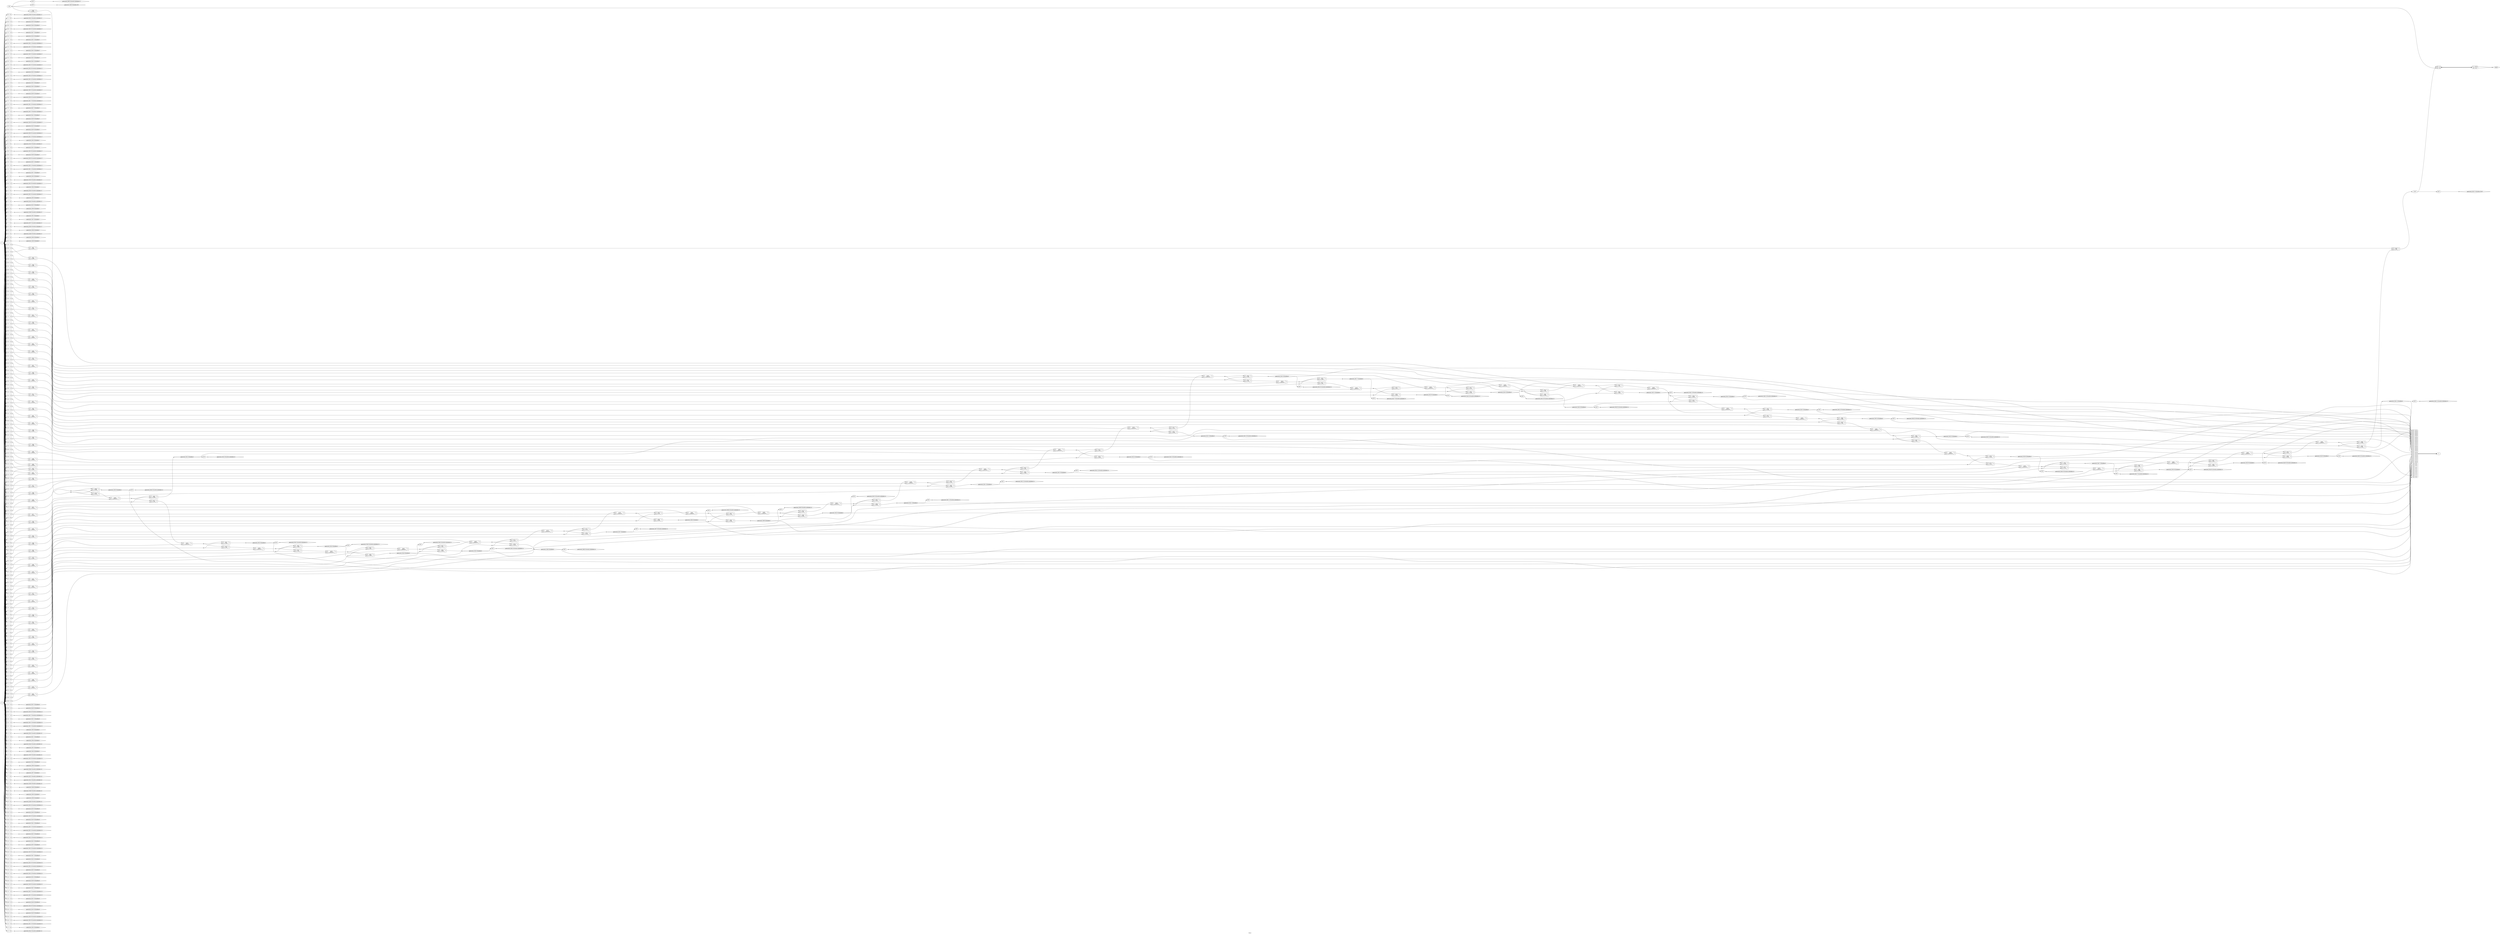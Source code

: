 digraph "RCA2" {
label="RCA2";
rankdir="LR";
remincross=true;
n129 [ shape=octagon, label="CIN", color="black", fontcolor="black" ];
n130 [ shape=octagon, label="COUT", color="black", fontcolor="black" ];
n131 [ shape=octagon, label="S", color="black", fontcolor="black" ];
n132 [ shape=octagon, label="X", color="black", fontcolor="black" ];
n133 [ shape=octagon, label="Y", color="black", fontcolor="black" ];
n134 [ shape=diamond, label="generated_FA[0].fulladder.CIN", color="black", fontcolor="black" ];
n135 [ shape=diamond, label="generated_FA[0].fulladder.S", color="black", fontcolor="black" ];
n136 [ shape=diamond, label="generated_FA[0].fulladder.X", color="black", fontcolor="black" ];
n137 [ shape=diamond, label="generated_FA[0].fulladder.Y", color="black", fontcolor="black" ];
n138 [ shape=diamond, label="generated_FA[0].fulladder.halfadder1.X", color="black", fontcolor="black" ];
n139 [ shape=diamond, label="generated_FA[0].fulladder.halfadder1.Y", color="black", fontcolor="black" ];
n140 [ shape=diamond, label="generated_FA[0].fulladder.halfadder2.S", color="black", fontcolor="black" ];
n141 [ shape=diamond, label="generated_FA[0].fulladder.halfadder2.Y", color="black", fontcolor="black" ];
n142 [ shape=diamond, label="generated_FA[10].fulladder.S", color="black", fontcolor="black" ];
n143 [ shape=diamond, label="generated_FA[10].fulladder.X", color="black", fontcolor="black" ];
n144 [ shape=diamond, label="generated_FA[10].fulladder.Y", color="black", fontcolor="black" ];
n145 [ shape=diamond, label="generated_FA[10].fulladder.halfadder1.X", color="black", fontcolor="black" ];
n146 [ shape=diamond, label="generated_FA[10].fulladder.halfadder1.Y", color="black", fontcolor="black" ];
n147 [ shape=diamond, label="generated_FA[10].fulladder.halfadder2.S", color="black", fontcolor="black" ];
n148 [ shape=diamond, label="generated_FA[11].fulladder.S", color="black", fontcolor="black" ];
n149 [ shape=diamond, label="generated_FA[11].fulladder.X", color="black", fontcolor="black" ];
n150 [ shape=diamond, label="generated_FA[11].fulladder.Y", color="black", fontcolor="black" ];
n151 [ shape=diamond, label="generated_FA[11].fulladder.halfadder1.X", color="black", fontcolor="black" ];
n152 [ shape=diamond, label="generated_FA[11].fulladder.halfadder1.Y", color="black", fontcolor="black" ];
n153 [ shape=diamond, label="generated_FA[11].fulladder.halfadder2.S", color="black", fontcolor="black" ];
n154 [ shape=diamond, label="generated_FA[12].fulladder.S", color="black", fontcolor="black" ];
n155 [ shape=diamond, label="generated_FA[12].fulladder.X", color="black", fontcolor="black" ];
n156 [ shape=diamond, label="generated_FA[12].fulladder.Y", color="black", fontcolor="black" ];
n157 [ shape=diamond, label="generated_FA[12].fulladder.halfadder1.X", color="black", fontcolor="black" ];
n158 [ shape=diamond, label="generated_FA[12].fulladder.halfadder1.Y", color="black", fontcolor="black" ];
n159 [ shape=diamond, label="generated_FA[12].fulladder.halfadder2.S", color="black", fontcolor="black" ];
n160 [ shape=diamond, label="generated_FA[13].fulladder.S", color="black", fontcolor="black" ];
n161 [ shape=diamond, label="generated_FA[13].fulladder.X", color="black", fontcolor="black" ];
n162 [ shape=diamond, label="generated_FA[13].fulladder.Y", color="black", fontcolor="black" ];
n163 [ shape=diamond, label="generated_FA[13].fulladder.halfadder1.X", color="black", fontcolor="black" ];
n164 [ shape=diamond, label="generated_FA[13].fulladder.halfadder1.Y", color="black", fontcolor="black" ];
n165 [ shape=diamond, label="generated_FA[13].fulladder.halfadder2.S", color="black", fontcolor="black" ];
n166 [ shape=diamond, label="generated_FA[14].fulladder.S", color="black", fontcolor="black" ];
n167 [ shape=diamond, label="generated_FA[14].fulladder.X", color="black", fontcolor="black" ];
n168 [ shape=diamond, label="generated_FA[14].fulladder.Y", color="black", fontcolor="black" ];
n169 [ shape=diamond, label="generated_FA[14].fulladder.halfadder1.X", color="black", fontcolor="black" ];
n170 [ shape=diamond, label="generated_FA[14].fulladder.halfadder1.Y", color="black", fontcolor="black" ];
n171 [ shape=diamond, label="generated_FA[14].fulladder.halfadder2.S", color="black", fontcolor="black" ];
n172 [ shape=diamond, label="generated_FA[15].fulladder.S", color="black", fontcolor="black" ];
n173 [ shape=diamond, label="generated_FA[15].fulladder.X", color="black", fontcolor="black" ];
n174 [ shape=diamond, label="generated_FA[15].fulladder.Y", color="black", fontcolor="black" ];
n175 [ shape=diamond, label="generated_FA[15].fulladder.halfadder1.X", color="black", fontcolor="black" ];
n176 [ shape=diamond, label="generated_FA[15].fulladder.halfadder1.Y", color="black", fontcolor="black" ];
n177 [ shape=diamond, label="generated_FA[15].fulladder.halfadder2.S", color="black", fontcolor="black" ];
n178 [ shape=diamond, label="generated_FA[16].fulladder.S", color="black", fontcolor="black" ];
n179 [ shape=diamond, label="generated_FA[16].fulladder.X", color="black", fontcolor="black" ];
n180 [ shape=diamond, label="generated_FA[16].fulladder.Y", color="black", fontcolor="black" ];
n181 [ shape=diamond, label="generated_FA[16].fulladder.halfadder1.X", color="black", fontcolor="black" ];
n182 [ shape=diamond, label="generated_FA[16].fulladder.halfadder1.Y", color="black", fontcolor="black" ];
n183 [ shape=diamond, label="generated_FA[16].fulladder.halfadder2.S", color="black", fontcolor="black" ];
n184 [ shape=diamond, label="generated_FA[17].fulladder.S", color="black", fontcolor="black" ];
n185 [ shape=diamond, label="generated_FA[17].fulladder.X", color="black", fontcolor="black" ];
n186 [ shape=diamond, label="generated_FA[17].fulladder.Y", color="black", fontcolor="black" ];
n187 [ shape=diamond, label="generated_FA[17].fulladder.halfadder1.X", color="black", fontcolor="black" ];
n188 [ shape=diamond, label="generated_FA[17].fulladder.halfadder1.Y", color="black", fontcolor="black" ];
n189 [ shape=diamond, label="generated_FA[17].fulladder.halfadder2.S", color="black", fontcolor="black" ];
n190 [ shape=diamond, label="generated_FA[18].fulladder.S", color="black", fontcolor="black" ];
n191 [ shape=diamond, label="generated_FA[18].fulladder.X", color="black", fontcolor="black" ];
n192 [ shape=diamond, label="generated_FA[18].fulladder.Y", color="black", fontcolor="black" ];
n193 [ shape=diamond, label="generated_FA[18].fulladder.halfadder1.X", color="black", fontcolor="black" ];
n194 [ shape=diamond, label="generated_FA[18].fulladder.halfadder1.Y", color="black", fontcolor="black" ];
n195 [ shape=diamond, label="generated_FA[18].fulladder.halfadder2.S", color="black", fontcolor="black" ];
n196 [ shape=diamond, label="generated_FA[19].fulladder.S", color="black", fontcolor="black" ];
n197 [ shape=diamond, label="generated_FA[19].fulladder.X", color="black", fontcolor="black" ];
n198 [ shape=diamond, label="generated_FA[19].fulladder.Y", color="black", fontcolor="black" ];
n199 [ shape=diamond, label="generated_FA[19].fulladder.halfadder1.X", color="black", fontcolor="black" ];
n200 [ shape=diamond, label="generated_FA[19].fulladder.halfadder1.Y", color="black", fontcolor="black" ];
n201 [ shape=diamond, label="generated_FA[19].fulladder.halfadder2.S", color="black", fontcolor="black" ];
n202 [ shape=diamond, label="generated_FA[1].fulladder.S", color="black", fontcolor="black" ];
n203 [ shape=diamond, label="generated_FA[1].fulladder.X", color="black", fontcolor="black" ];
n204 [ shape=diamond, label="generated_FA[1].fulladder.Y", color="black", fontcolor="black" ];
n205 [ shape=diamond, label="generated_FA[1].fulladder.halfadder1.X", color="black", fontcolor="black" ];
n206 [ shape=diamond, label="generated_FA[1].fulladder.halfadder1.Y", color="black", fontcolor="black" ];
n207 [ shape=diamond, label="generated_FA[1].fulladder.halfadder2.S", color="black", fontcolor="black" ];
n208 [ shape=diamond, label="generated_FA[20].fulladder.S", color="black", fontcolor="black" ];
n209 [ shape=diamond, label="generated_FA[20].fulladder.X", color="black", fontcolor="black" ];
n210 [ shape=diamond, label="generated_FA[20].fulladder.Y", color="black", fontcolor="black" ];
n211 [ shape=diamond, label="generated_FA[20].fulladder.halfadder1.X", color="black", fontcolor="black" ];
n212 [ shape=diamond, label="generated_FA[20].fulladder.halfadder1.Y", color="black", fontcolor="black" ];
n213 [ shape=diamond, label="generated_FA[20].fulladder.halfadder2.S", color="black", fontcolor="black" ];
n214 [ shape=diamond, label="generated_FA[21].fulladder.S", color="black", fontcolor="black" ];
n215 [ shape=diamond, label="generated_FA[21].fulladder.X", color="black", fontcolor="black" ];
n216 [ shape=diamond, label="generated_FA[21].fulladder.Y", color="black", fontcolor="black" ];
n217 [ shape=diamond, label="generated_FA[21].fulladder.halfadder1.X", color="black", fontcolor="black" ];
n218 [ shape=diamond, label="generated_FA[21].fulladder.halfadder1.Y", color="black", fontcolor="black" ];
n219 [ shape=diamond, label="generated_FA[21].fulladder.halfadder2.S", color="black", fontcolor="black" ];
n220 [ shape=diamond, label="generated_FA[22].fulladder.S", color="black", fontcolor="black" ];
n221 [ shape=diamond, label="generated_FA[22].fulladder.X", color="black", fontcolor="black" ];
n222 [ shape=diamond, label="generated_FA[22].fulladder.Y", color="black", fontcolor="black" ];
n223 [ shape=diamond, label="generated_FA[22].fulladder.halfadder1.X", color="black", fontcolor="black" ];
n224 [ shape=diamond, label="generated_FA[22].fulladder.halfadder1.Y", color="black", fontcolor="black" ];
n225 [ shape=diamond, label="generated_FA[22].fulladder.halfadder2.S", color="black", fontcolor="black" ];
n226 [ shape=diamond, label="generated_FA[23].fulladder.S", color="black", fontcolor="black" ];
n227 [ shape=diamond, label="generated_FA[23].fulladder.X", color="black", fontcolor="black" ];
n228 [ shape=diamond, label="generated_FA[23].fulladder.Y", color="black", fontcolor="black" ];
n229 [ shape=diamond, label="generated_FA[23].fulladder.halfadder1.X", color="black", fontcolor="black" ];
n230 [ shape=diamond, label="generated_FA[23].fulladder.halfadder1.Y", color="black", fontcolor="black" ];
n231 [ shape=diamond, label="generated_FA[23].fulladder.halfadder2.S", color="black", fontcolor="black" ];
n232 [ shape=diamond, label="generated_FA[24].fulladder.S", color="black", fontcolor="black" ];
n233 [ shape=diamond, label="generated_FA[24].fulladder.X", color="black", fontcolor="black" ];
n234 [ shape=diamond, label="generated_FA[24].fulladder.Y", color="black", fontcolor="black" ];
n235 [ shape=diamond, label="generated_FA[24].fulladder.halfadder1.X", color="black", fontcolor="black" ];
n236 [ shape=diamond, label="generated_FA[24].fulladder.halfadder1.Y", color="black", fontcolor="black" ];
n237 [ shape=diamond, label="generated_FA[24].fulladder.halfadder2.S", color="black", fontcolor="black" ];
n238 [ shape=diamond, label="generated_FA[25].fulladder.S", color="black", fontcolor="black" ];
n239 [ shape=diamond, label="generated_FA[25].fulladder.X", color="black", fontcolor="black" ];
n240 [ shape=diamond, label="generated_FA[25].fulladder.Y", color="black", fontcolor="black" ];
n241 [ shape=diamond, label="generated_FA[25].fulladder.halfadder1.X", color="black", fontcolor="black" ];
n242 [ shape=diamond, label="generated_FA[25].fulladder.halfadder1.Y", color="black", fontcolor="black" ];
n243 [ shape=diamond, label="generated_FA[25].fulladder.halfadder2.S", color="black", fontcolor="black" ];
n244 [ shape=diamond, label="generated_FA[26].fulladder.S", color="black", fontcolor="black" ];
n245 [ shape=diamond, label="generated_FA[26].fulladder.X", color="black", fontcolor="black" ];
n246 [ shape=diamond, label="generated_FA[26].fulladder.Y", color="black", fontcolor="black" ];
n247 [ shape=diamond, label="generated_FA[26].fulladder.halfadder1.X", color="black", fontcolor="black" ];
n248 [ shape=diamond, label="generated_FA[26].fulladder.halfadder1.Y", color="black", fontcolor="black" ];
n249 [ shape=diamond, label="generated_FA[26].fulladder.halfadder2.S", color="black", fontcolor="black" ];
n250 [ shape=diamond, label="generated_FA[27].fulladder.S", color="black", fontcolor="black" ];
n251 [ shape=diamond, label="generated_FA[27].fulladder.X", color="black", fontcolor="black" ];
n252 [ shape=diamond, label="generated_FA[27].fulladder.Y", color="black", fontcolor="black" ];
n253 [ shape=diamond, label="generated_FA[27].fulladder.halfadder1.X", color="black", fontcolor="black" ];
n254 [ shape=diamond, label="generated_FA[27].fulladder.halfadder1.Y", color="black", fontcolor="black" ];
n255 [ shape=diamond, label="generated_FA[27].fulladder.halfadder2.S", color="black", fontcolor="black" ];
n256 [ shape=diamond, label="generated_FA[28].fulladder.S", color="black", fontcolor="black" ];
n257 [ shape=diamond, label="generated_FA[28].fulladder.X", color="black", fontcolor="black" ];
n258 [ shape=diamond, label="generated_FA[28].fulladder.Y", color="black", fontcolor="black" ];
n259 [ shape=diamond, label="generated_FA[28].fulladder.halfadder1.X", color="black", fontcolor="black" ];
n260 [ shape=diamond, label="generated_FA[28].fulladder.halfadder1.Y", color="black", fontcolor="black" ];
n261 [ shape=diamond, label="generated_FA[28].fulladder.halfadder2.S", color="black", fontcolor="black" ];
n262 [ shape=diamond, label="generated_FA[29].fulladder.S", color="black", fontcolor="black" ];
n263 [ shape=diamond, label="generated_FA[29].fulladder.X", color="black", fontcolor="black" ];
n264 [ shape=diamond, label="generated_FA[29].fulladder.Y", color="black", fontcolor="black" ];
n265 [ shape=diamond, label="generated_FA[29].fulladder.halfadder1.X", color="black", fontcolor="black" ];
n266 [ shape=diamond, label="generated_FA[29].fulladder.halfadder1.Y", color="black", fontcolor="black" ];
n267 [ shape=diamond, label="generated_FA[29].fulladder.halfadder2.S", color="black", fontcolor="black" ];
n268 [ shape=diamond, label="generated_FA[2].fulladder.S", color="black", fontcolor="black" ];
n269 [ shape=diamond, label="generated_FA[2].fulladder.X", color="black", fontcolor="black" ];
n270 [ shape=diamond, label="generated_FA[2].fulladder.Y", color="black", fontcolor="black" ];
n271 [ shape=diamond, label="generated_FA[2].fulladder.halfadder1.X", color="black", fontcolor="black" ];
n272 [ shape=diamond, label="generated_FA[2].fulladder.halfadder1.Y", color="black", fontcolor="black" ];
n273 [ shape=diamond, label="generated_FA[2].fulladder.halfadder2.S", color="black", fontcolor="black" ];
n274 [ shape=diamond, label="generated_FA[30].fulladder.S", color="black", fontcolor="black" ];
n275 [ shape=diamond, label="generated_FA[30].fulladder.X", color="black", fontcolor="black" ];
n276 [ shape=diamond, label="generated_FA[30].fulladder.Y", color="black", fontcolor="black" ];
n277 [ shape=diamond, label="generated_FA[30].fulladder.halfadder1.X", color="black", fontcolor="black" ];
n278 [ shape=diamond, label="generated_FA[30].fulladder.halfadder1.Y", color="black", fontcolor="black" ];
n279 [ shape=diamond, label="generated_FA[30].fulladder.halfadder2.S", color="black", fontcolor="black" ];
n280 [ shape=diamond, label="generated_FA[31].fulladder.COUT", color="black", fontcolor="black" ];
n281 [ shape=diamond, label="generated_FA[31].fulladder.S", color="black", fontcolor="black" ];
n282 [ shape=diamond, label="generated_FA[31].fulladder.X", color="black", fontcolor="black" ];
n283 [ shape=diamond, label="generated_FA[31].fulladder.Y", color="black", fontcolor="black" ];
n284 [ shape=diamond, label="generated_FA[31].fulladder.halfadder1.X", color="black", fontcolor="black" ];
n285 [ shape=diamond, label="generated_FA[31].fulladder.halfadder1.Y", color="black", fontcolor="black" ];
n286 [ shape=diamond, label="generated_FA[31].fulladder.halfadder2.S", color="black", fontcolor="black" ];
n287 [ shape=diamond, label="generated_FA[3].fulladder.S", color="black", fontcolor="black" ];
n288 [ shape=diamond, label="generated_FA[3].fulladder.X", color="black", fontcolor="black" ];
n289 [ shape=diamond, label="generated_FA[3].fulladder.Y", color="black", fontcolor="black" ];
n290 [ shape=diamond, label="generated_FA[3].fulladder.halfadder1.X", color="black", fontcolor="black" ];
n291 [ shape=diamond, label="generated_FA[3].fulladder.halfadder1.Y", color="black", fontcolor="black" ];
n292 [ shape=diamond, label="generated_FA[3].fulladder.halfadder2.S", color="black", fontcolor="black" ];
n293 [ shape=diamond, label="generated_FA[4].fulladder.S", color="black", fontcolor="black" ];
n294 [ shape=diamond, label="generated_FA[4].fulladder.X", color="black", fontcolor="black" ];
n295 [ shape=diamond, label="generated_FA[4].fulladder.Y", color="black", fontcolor="black" ];
n296 [ shape=diamond, label="generated_FA[4].fulladder.halfadder1.X", color="black", fontcolor="black" ];
n297 [ shape=diamond, label="generated_FA[4].fulladder.halfadder1.Y", color="black", fontcolor="black" ];
n298 [ shape=diamond, label="generated_FA[4].fulladder.halfadder2.S", color="black", fontcolor="black" ];
n299 [ shape=diamond, label="generated_FA[5].fulladder.S", color="black", fontcolor="black" ];
n300 [ shape=diamond, label="generated_FA[5].fulladder.X", color="black", fontcolor="black" ];
n301 [ shape=diamond, label="generated_FA[5].fulladder.Y", color="black", fontcolor="black" ];
n302 [ shape=diamond, label="generated_FA[5].fulladder.halfadder1.X", color="black", fontcolor="black" ];
n303 [ shape=diamond, label="generated_FA[5].fulladder.halfadder1.Y", color="black", fontcolor="black" ];
n304 [ shape=diamond, label="generated_FA[5].fulladder.halfadder2.S", color="black", fontcolor="black" ];
n305 [ shape=diamond, label="generated_FA[6].fulladder.S", color="black", fontcolor="black" ];
n306 [ shape=diamond, label="generated_FA[6].fulladder.X", color="black", fontcolor="black" ];
n307 [ shape=diamond, label="generated_FA[6].fulladder.Y", color="black", fontcolor="black" ];
n308 [ shape=diamond, label="generated_FA[6].fulladder.halfadder1.X", color="black", fontcolor="black" ];
n309 [ shape=diamond, label="generated_FA[6].fulladder.halfadder1.Y", color="black", fontcolor="black" ];
n310 [ shape=diamond, label="generated_FA[6].fulladder.halfadder2.S", color="black", fontcolor="black" ];
n311 [ shape=diamond, label="generated_FA[7].fulladder.S", color="black", fontcolor="black" ];
n312 [ shape=diamond, label="generated_FA[7].fulladder.X", color="black", fontcolor="black" ];
n313 [ shape=diamond, label="generated_FA[7].fulladder.Y", color="black", fontcolor="black" ];
n314 [ shape=diamond, label="generated_FA[7].fulladder.halfadder1.X", color="black", fontcolor="black" ];
n315 [ shape=diamond, label="generated_FA[7].fulladder.halfadder1.Y", color="black", fontcolor="black" ];
n316 [ shape=diamond, label="generated_FA[7].fulladder.halfadder2.S", color="black", fontcolor="black" ];
n317 [ shape=diamond, label="generated_FA[8].fulladder.S", color="black", fontcolor="black" ];
n318 [ shape=diamond, label="generated_FA[8].fulladder.X", color="black", fontcolor="black" ];
n319 [ shape=diamond, label="generated_FA[8].fulladder.Y", color="black", fontcolor="black" ];
n320 [ shape=diamond, label="generated_FA[8].fulladder.halfadder1.X", color="black", fontcolor="black" ];
n321 [ shape=diamond, label="generated_FA[8].fulladder.halfadder1.Y", color="black", fontcolor="black" ];
n322 [ shape=diamond, label="generated_FA[8].fulladder.halfadder2.S", color="black", fontcolor="black" ];
n323 [ shape=diamond, label="generated_FA[9].fulladder.S", color="black", fontcolor="black" ];
n324 [ shape=diamond, label="generated_FA[9].fulladder.X", color="black", fontcolor="black" ];
n325 [ shape=diamond, label="generated_FA[9].fulladder.Y", color="black", fontcolor="black" ];
n326 [ shape=diamond, label="generated_FA[9].fulladder.halfadder1.X", color="black", fontcolor="black" ];
n327 [ shape=diamond, label="generated_FA[9].fulladder.halfadder1.Y", color="black", fontcolor="black" ];
n328 [ shape=diamond, label="generated_FA[9].fulladder.halfadder2.S", color="black", fontcolor="black" ];
n329 [ shape=diamond, label="signal", color="black", fontcolor="black" ];
c332 [ shape=record, label="{{<p330> A|<p331> B}|$242\n$_XNOR_|{<p133> Y}}" ];
x0 [ shape=record, style=rounded, label="<s0> 4:4 - 0:0 " ];
x0:e -> c332:p330:w [arrowhead=odiamond, arrowtail=odiamond, dir=both, color="black", label=""];
x1 [ shape=record, style=rounded, label="<s0> 4:4 - 0:0 " ];
x1:e -> c332:p331:w [arrowhead=odiamond, arrowtail=odiamond, dir=both, color="black", label=""];
c333 [ shape=record, label="{{<p330> A|<p331> B}|$243\n$_XNOR_|{<p133> Y}}" ];
x2 [ shape=record, style=rounded, label="<s0> 3:3 - 0:0 " ];
x2:e -> c333:p330:w [arrowhead=odiamond, arrowtail=odiamond, dir=both, color="black", label=""];
x3 [ shape=record, style=rounded, label="<s0> 3:3 - 0:0 " ];
x3:e -> c333:p331:w [arrowhead=odiamond, arrowtail=odiamond, dir=both, color="black", label=""];
c334 [ shape=record, label="{{<p330> A|<p331> B}|$244\n$_XNOR_|{<p133> Y}}" ];
x4 [ shape=record, style=rounded, label="<s0> 2:2 - 0:0 " ];
x4:e -> c334:p330:w [arrowhead=odiamond, arrowtail=odiamond, dir=both, color="black", label=""];
x5 [ shape=record, style=rounded, label="<s0> 2:2 - 0:0 " ];
x5:e -> c334:p331:w [arrowhead=odiamond, arrowtail=odiamond, dir=both, color="black", label=""];
c335 [ shape=record, label="{{<p330> A|<p331> B}|$245\n$_XNOR_|{<p133> Y}}" ];
x6 [ shape=record, style=rounded, label="<s0> 1:1 - 0:0 " ];
x6:e -> c335:p330:w [arrowhead=odiamond, arrowtail=odiamond, dir=both, color="black", label=""];
x7 [ shape=record, style=rounded, label="<s0> 1:1 - 0:0 " ];
x7:e -> c335:p331:w [arrowhead=odiamond, arrowtail=odiamond, dir=both, color="black", label=""];
c336 [ shape=record, label="{{<p330> A}|$246\n$_NOT_|{<p133> Y}}" ];
c337 [ shape=record, label="{{<p330> A|<p331> B}|$247\n$_XNOR_|{<p133> Y}}" ];
x8 [ shape=record, style=rounded, label="<s0> 0:0 - 0:0 " ];
x8:e -> c337:p330:w [arrowhead=odiamond, arrowtail=odiamond, dir=both, color="black", label=""];
x9 [ shape=record, style=rounded, label="<s0> 0:0 - 0:0 " ];
x9:e -> c337:p331:w [arrowhead=odiamond, arrowtail=odiamond, dir=both, color="black", label=""];
c338 [ shape=record, label="{{<p330> A|<p331> B}|$248\n$_OR_|{<p133> Y}}" ];
c339 [ shape=record, label="{{<p330> A|<p331> B}|$249\n$_AND_|{<p133> Y}}" ];
x10 [ shape=record, style=rounded, label="<s0> 0:0 - 0:0 " ];
x10:e -> c339:p330:w [arrowhead=odiamond, arrowtail=odiamond, dir=both, color="black", label=""];
x11 [ shape=record, style=rounded, label="<s0> 0:0 - 0:0 " ];
x11:e -> c339:p331:w [arrowhead=odiamond, arrowtail=odiamond, dir=both, color="black", label=""];
c340 [ shape=record, label="{{<p330> A|<p331> B}|$250\n$_ANDNOT_|{<p133> Y}}" ];
c341 [ shape=record, label="{{<p330> A|<p331> B}|$251\n$_OR_|{<p133> Y}}" ];
c342 [ shape=record, label="{{<p330> A|<p331> B}|$252\n$_AND_|{<p133> Y}}" ];
x12 [ shape=record, style=rounded, label="<s0> 1:1 - 0:0 " ];
x12:e -> c342:p330:w [arrowhead=odiamond, arrowtail=odiamond, dir=both, color="black", label=""];
x13 [ shape=record, style=rounded, label="<s0> 1:1 - 0:0 " ];
x13:e -> c342:p331:w [arrowhead=odiamond, arrowtail=odiamond, dir=both, color="black", label=""];
c343 [ shape=record, label="{{<p330> A|<p331> B}|$253\n$_ANDNOT_|{<p133> Y}}" ];
c344 [ shape=record, label="{{<p330> A|<p331> B}|$254\n$_OR_|{<p133> Y}}" ];
c345 [ shape=record, label="{{<p330> A|<p331> B}|$255\n$_AND_|{<p133> Y}}" ];
x14 [ shape=record, style=rounded, label="<s0> 2:2 - 0:0 " ];
x14:e -> c345:p330:w [arrowhead=odiamond, arrowtail=odiamond, dir=both, color="black", label=""];
x15 [ shape=record, style=rounded, label="<s0> 2:2 - 0:0 " ];
x15:e -> c345:p331:w [arrowhead=odiamond, arrowtail=odiamond, dir=both, color="black", label=""];
c346 [ shape=record, label="{{<p330> A|<p331> B}|$256\n$_ANDNOT_|{<p133> Y}}" ];
c347 [ shape=record, label="{{<p330> A|<p331> B}|$257\n$_OR_|{<p133> Y}}" ];
c348 [ shape=record, label="{{<p330> A|<p331> B}|$258\n$_AND_|{<p133> Y}}" ];
x16 [ shape=record, style=rounded, label="<s0> 3:3 - 0:0 " ];
x16:e -> c348:p330:w [arrowhead=odiamond, arrowtail=odiamond, dir=both, color="black", label=""];
x17 [ shape=record, style=rounded, label="<s0> 3:3 - 0:0 " ];
x17:e -> c348:p331:w [arrowhead=odiamond, arrowtail=odiamond, dir=both, color="black", label=""];
c349 [ shape=record, label="{{<p330> A|<p331> B}|$259\n$_ANDNOT_|{<p133> Y}}" ];
c350 [ shape=record, label="{{<p330> A|<p331> B}|$260\n$_XOR_|{<p133> Y}}" ];
c351 [ shape=record, label="{{<p330> A|<p331> B}|$261\n$_XNOR_|{<p133> Y}}" ];
x18 [ shape=record, style=rounded, label="<s0> 5:5 - 0:0 " ];
x18:e -> c351:p330:w [arrowhead=odiamond, arrowtail=odiamond, dir=both, color="black", label=""];
x19 [ shape=record, style=rounded, label="<s0> 5:5 - 0:0 " ];
x19:e -> c351:p331:w [arrowhead=odiamond, arrowtail=odiamond, dir=both, color="black", label=""];
c352 [ shape=record, label="{{<p330> A|<p331> B}|$262\n$_OR_|{<p133> Y}}" ];
c353 [ shape=record, label="{{<p330> A|<p331> B}|$263\n$_AND_|{<p133> Y}}" ];
x20 [ shape=record, style=rounded, label="<s0> 4:4 - 0:0 " ];
x20:e -> c353:p330:w [arrowhead=odiamond, arrowtail=odiamond, dir=both, color="black", label=""];
x21 [ shape=record, style=rounded, label="<s0> 4:4 - 0:0 " ];
x21:e -> c353:p331:w [arrowhead=odiamond, arrowtail=odiamond, dir=both, color="black", label=""];
c354 [ shape=record, label="{{<p330> A|<p331> B}|$264\n$_ANDNOT_|{<p133> Y}}" ];
c355 [ shape=record, label="{{<p330> A|<p331> B}|$265\n$_XOR_|{<p133> Y}}" ];
c356 [ shape=record, label="{{<p330> A|<p331> B}|$266\n$_XNOR_|{<p133> Y}}" ];
x22 [ shape=record, style=rounded, label="<s0> 6:6 - 0:0 " ];
x22:e -> c356:p330:w [arrowhead=odiamond, arrowtail=odiamond, dir=both, color="black", label=""];
x23 [ shape=record, style=rounded, label="<s0> 6:6 - 0:0 " ];
x23:e -> c356:p331:w [arrowhead=odiamond, arrowtail=odiamond, dir=both, color="black", label=""];
c357 [ shape=record, label="{{<p330> A|<p331> B}|$267\n$_OR_|{<p133> Y}}" ];
c358 [ shape=record, label="{{<p330> A|<p331> B}|$268\n$_AND_|{<p133> Y}}" ];
x24 [ shape=record, style=rounded, label="<s0> 5:5 - 0:0 " ];
x24:e -> c358:p330:w [arrowhead=odiamond, arrowtail=odiamond, dir=both, color="black", label=""];
x25 [ shape=record, style=rounded, label="<s0> 5:5 - 0:0 " ];
x25:e -> c358:p331:w [arrowhead=odiamond, arrowtail=odiamond, dir=both, color="black", label=""];
c359 [ shape=record, label="{{<p330> A|<p331> B}|$269\n$_ANDNOT_|{<p133> Y}}" ];
c360 [ shape=record, label="{{<p330> A|<p331> B}|$270\n$_XOR_|{<p133> Y}}" ];
c361 [ shape=record, label="{{<p330> A|<p331> B}|$271\n$_XNOR_|{<p133> Y}}" ];
x26 [ shape=record, style=rounded, label="<s0> 7:7 - 0:0 " ];
x26:e -> c361:p330:w [arrowhead=odiamond, arrowtail=odiamond, dir=both, color="black", label=""];
x27 [ shape=record, style=rounded, label="<s0> 7:7 - 0:0 " ];
x27:e -> c361:p331:w [arrowhead=odiamond, arrowtail=odiamond, dir=both, color="black", label=""];
c362 [ shape=record, label="{{<p330> A|<p331> B}|$272\n$_OR_|{<p133> Y}}" ];
c363 [ shape=record, label="{{<p330> A|<p331> B}|$273\n$_AND_|{<p133> Y}}" ];
x28 [ shape=record, style=rounded, label="<s0> 6:6 - 0:0 " ];
x28:e -> c363:p330:w [arrowhead=odiamond, arrowtail=odiamond, dir=both, color="black", label=""];
x29 [ shape=record, style=rounded, label="<s0> 6:6 - 0:0 " ];
x29:e -> c363:p331:w [arrowhead=odiamond, arrowtail=odiamond, dir=both, color="black", label=""];
c364 [ shape=record, label="{{<p330> A|<p331> B}|$274\n$_ANDNOT_|{<p133> Y}}" ];
c365 [ shape=record, label="{{<p330> A|<p331> B}|$275\n$_XOR_|{<p133> Y}}" ];
c366 [ shape=record, label="{{<p330> A|<p331> B}|$276\n$_XNOR_|{<p133> Y}}" ];
x30 [ shape=record, style=rounded, label="<s0> 8:8 - 0:0 " ];
x30:e -> c366:p330:w [arrowhead=odiamond, arrowtail=odiamond, dir=both, color="black", label=""];
x31 [ shape=record, style=rounded, label="<s0> 8:8 - 0:0 " ];
x31:e -> c366:p331:w [arrowhead=odiamond, arrowtail=odiamond, dir=both, color="black", label=""];
c367 [ shape=record, label="{{<p330> A|<p331> B}|$277\n$_OR_|{<p133> Y}}" ];
c368 [ shape=record, label="{{<p330> A|<p331> B}|$278\n$_AND_|{<p133> Y}}" ];
x32 [ shape=record, style=rounded, label="<s0> 7:7 - 0:0 " ];
x32:e -> c368:p330:w [arrowhead=odiamond, arrowtail=odiamond, dir=both, color="black", label=""];
x33 [ shape=record, style=rounded, label="<s0> 7:7 - 0:0 " ];
x33:e -> c368:p331:w [arrowhead=odiamond, arrowtail=odiamond, dir=both, color="black", label=""];
c369 [ shape=record, label="{{<p330> A|<p331> B}|$279\n$_ANDNOT_|{<p133> Y}}" ];
c370 [ shape=record, label="{{<p330> A|<p331> B}|$280\n$_XOR_|{<p133> Y}}" ];
c371 [ shape=record, label="{{<p330> A|<p331> B}|$281\n$_XNOR_|{<p133> Y}}" ];
x34 [ shape=record, style=rounded, label="<s0> 9:9 - 0:0 " ];
x34:e -> c371:p330:w [arrowhead=odiamond, arrowtail=odiamond, dir=both, color="black", label=""];
x35 [ shape=record, style=rounded, label="<s0> 9:9 - 0:0 " ];
x35:e -> c371:p331:w [arrowhead=odiamond, arrowtail=odiamond, dir=both, color="black", label=""];
c372 [ shape=record, label="{{<p330> A|<p331> B}|$282\n$_OR_|{<p133> Y}}" ];
c373 [ shape=record, label="{{<p330> A|<p331> B}|$283\n$_AND_|{<p133> Y}}" ];
x36 [ shape=record, style=rounded, label="<s0> 8:8 - 0:0 " ];
x36:e -> c373:p330:w [arrowhead=odiamond, arrowtail=odiamond, dir=both, color="black", label=""];
x37 [ shape=record, style=rounded, label="<s0> 8:8 - 0:0 " ];
x37:e -> c373:p331:w [arrowhead=odiamond, arrowtail=odiamond, dir=both, color="black", label=""];
c374 [ shape=record, label="{{<p330> A|<p331> B}|$284\n$_ANDNOT_|{<p133> Y}}" ];
c375 [ shape=record, label="{{<p330> A|<p331> B}|$285\n$_XOR_|{<p133> Y}}" ];
c376 [ shape=record, label="{{<p330> A|<p331> B}|$286\n$_XNOR_|{<p133> Y}}" ];
x38 [ shape=record, style=rounded, label="<s0> 10:10 - 0:0 " ];
x38:e -> c376:p330:w [arrowhead=odiamond, arrowtail=odiamond, dir=both, color="black", label=""];
x39 [ shape=record, style=rounded, label="<s0> 10:10 - 0:0 " ];
x39:e -> c376:p331:w [arrowhead=odiamond, arrowtail=odiamond, dir=both, color="black", label=""];
c377 [ shape=record, label="{{<p330> A|<p331> B}|$287\n$_OR_|{<p133> Y}}" ];
c378 [ shape=record, label="{{<p330> A|<p331> B}|$288\n$_AND_|{<p133> Y}}" ];
x40 [ shape=record, style=rounded, label="<s0> 9:9 - 0:0 " ];
x40:e -> c378:p330:w [arrowhead=odiamond, arrowtail=odiamond, dir=both, color="black", label=""];
x41 [ shape=record, style=rounded, label="<s0> 9:9 - 0:0 " ];
x41:e -> c378:p331:w [arrowhead=odiamond, arrowtail=odiamond, dir=both, color="black", label=""];
c379 [ shape=record, label="{{<p330> A|<p331> B}|$289\n$_ANDNOT_|{<p133> Y}}" ];
c380 [ shape=record, label="{{<p330> A|<p331> B}|$290\n$_XOR_|{<p133> Y}}" ];
c381 [ shape=record, label="{{<p330> A|<p331> B}|$291\n$_XNOR_|{<p133> Y}}" ];
x42 [ shape=record, style=rounded, label="<s0> 11:11 - 0:0 " ];
x42:e -> c381:p330:w [arrowhead=odiamond, arrowtail=odiamond, dir=both, color="black", label=""];
x43 [ shape=record, style=rounded, label="<s0> 11:11 - 0:0 " ];
x43:e -> c381:p331:w [arrowhead=odiamond, arrowtail=odiamond, dir=both, color="black", label=""];
c382 [ shape=record, label="{{<p330> A|<p331> B}|$292\n$_OR_|{<p133> Y}}" ];
c383 [ shape=record, label="{{<p330> A|<p331> B}|$293\n$_AND_|{<p133> Y}}" ];
x44 [ shape=record, style=rounded, label="<s0> 10:10 - 0:0 " ];
x44:e -> c383:p330:w [arrowhead=odiamond, arrowtail=odiamond, dir=both, color="black", label=""];
x45 [ shape=record, style=rounded, label="<s0> 10:10 - 0:0 " ];
x45:e -> c383:p331:w [arrowhead=odiamond, arrowtail=odiamond, dir=both, color="black", label=""];
c384 [ shape=record, label="{{<p330> A|<p331> B}|$294\n$_ANDNOT_|{<p133> Y}}" ];
c385 [ shape=record, label="{{<p330> A|<p331> B}|$295\n$_XOR_|{<p133> Y}}" ];
c386 [ shape=record, label="{{<p330> A|<p331> B}|$296\n$_XNOR_|{<p133> Y}}" ];
x46 [ shape=record, style=rounded, label="<s0> 12:12 - 0:0 " ];
x46:e -> c386:p330:w [arrowhead=odiamond, arrowtail=odiamond, dir=both, color="black", label=""];
x47 [ shape=record, style=rounded, label="<s0> 12:12 - 0:0 " ];
x47:e -> c386:p331:w [arrowhead=odiamond, arrowtail=odiamond, dir=both, color="black", label=""];
c387 [ shape=record, label="{{<p330> A|<p331> B}|$297\n$_OR_|{<p133> Y}}" ];
c388 [ shape=record, label="{{<p330> A|<p331> B}|$298\n$_AND_|{<p133> Y}}" ];
x48 [ shape=record, style=rounded, label="<s0> 11:11 - 0:0 " ];
x48:e -> c388:p330:w [arrowhead=odiamond, arrowtail=odiamond, dir=both, color="black", label=""];
x49 [ shape=record, style=rounded, label="<s0> 11:11 - 0:0 " ];
x49:e -> c388:p331:w [arrowhead=odiamond, arrowtail=odiamond, dir=both, color="black", label=""];
c389 [ shape=record, label="{{<p330> A|<p331> B}|$299\n$_ANDNOT_|{<p133> Y}}" ];
c390 [ shape=record, label="{{<p330> A|<p331> B}|$300\n$_XOR_|{<p133> Y}}" ];
c391 [ shape=record, label="{{<p330> A|<p331> B}|$301\n$_XNOR_|{<p133> Y}}" ];
x50 [ shape=record, style=rounded, label="<s0> 13:13 - 0:0 " ];
x50:e -> c391:p330:w [arrowhead=odiamond, arrowtail=odiamond, dir=both, color="black", label=""];
x51 [ shape=record, style=rounded, label="<s0> 13:13 - 0:0 " ];
x51:e -> c391:p331:w [arrowhead=odiamond, arrowtail=odiamond, dir=both, color="black", label=""];
c392 [ shape=record, label="{{<p330> A|<p331> B}|$302\n$_OR_|{<p133> Y}}" ];
c393 [ shape=record, label="{{<p330> A|<p331> B}|$303\n$_AND_|{<p133> Y}}" ];
x52 [ shape=record, style=rounded, label="<s0> 12:12 - 0:0 " ];
x52:e -> c393:p330:w [arrowhead=odiamond, arrowtail=odiamond, dir=both, color="black", label=""];
x53 [ shape=record, style=rounded, label="<s0> 12:12 - 0:0 " ];
x53:e -> c393:p331:w [arrowhead=odiamond, arrowtail=odiamond, dir=both, color="black", label=""];
c394 [ shape=record, label="{{<p330> A|<p331> B}|$304\n$_ANDNOT_|{<p133> Y}}" ];
c395 [ shape=record, label="{{<p330> A|<p331> B}|$305\n$_XOR_|{<p133> Y}}" ];
c396 [ shape=record, label="{{<p330> A|<p331> B}|$306\n$_XNOR_|{<p133> Y}}" ];
x54 [ shape=record, style=rounded, label="<s0> 14:14 - 0:0 " ];
x54:e -> c396:p330:w [arrowhead=odiamond, arrowtail=odiamond, dir=both, color="black", label=""];
x55 [ shape=record, style=rounded, label="<s0> 14:14 - 0:0 " ];
x55:e -> c396:p331:w [arrowhead=odiamond, arrowtail=odiamond, dir=both, color="black", label=""];
c397 [ shape=record, label="{{<p330> A|<p331> B}|$307\n$_OR_|{<p133> Y}}" ];
c398 [ shape=record, label="{{<p330> A|<p331> B}|$308\n$_AND_|{<p133> Y}}" ];
x56 [ shape=record, style=rounded, label="<s0> 13:13 - 0:0 " ];
x56:e -> c398:p330:w [arrowhead=odiamond, arrowtail=odiamond, dir=both, color="black", label=""];
x57 [ shape=record, style=rounded, label="<s0> 13:13 - 0:0 " ];
x57:e -> c398:p331:w [arrowhead=odiamond, arrowtail=odiamond, dir=both, color="black", label=""];
c399 [ shape=record, label="{{<p330> A|<p331> B}|$309\n$_ANDNOT_|{<p133> Y}}" ];
c400 [ shape=record, label="{{<p330> A|<p331> B}|$310\n$_XOR_|{<p133> Y}}" ];
c401 [ shape=record, label="{{<p330> A|<p331> B}|$311\n$_XNOR_|{<p133> Y}}" ];
x58 [ shape=record, style=rounded, label="<s0> 15:15 - 0:0 " ];
x58:e -> c401:p330:w [arrowhead=odiamond, arrowtail=odiamond, dir=both, color="black", label=""];
x59 [ shape=record, style=rounded, label="<s0> 15:15 - 0:0 " ];
x59:e -> c401:p331:w [arrowhead=odiamond, arrowtail=odiamond, dir=both, color="black", label=""];
c402 [ shape=record, label="{{<p330> A|<p331> B}|$312\n$_OR_|{<p133> Y}}" ];
c403 [ shape=record, label="{{<p330> A|<p331> B}|$313\n$_AND_|{<p133> Y}}" ];
x60 [ shape=record, style=rounded, label="<s0> 14:14 - 0:0 " ];
x60:e -> c403:p330:w [arrowhead=odiamond, arrowtail=odiamond, dir=both, color="black", label=""];
x61 [ shape=record, style=rounded, label="<s0> 14:14 - 0:0 " ];
x61:e -> c403:p331:w [arrowhead=odiamond, arrowtail=odiamond, dir=both, color="black", label=""];
c404 [ shape=record, label="{{<p330> A|<p331> B}|$314\n$_ANDNOT_|{<p133> Y}}" ];
c405 [ shape=record, label="{{<p330> A|<p331> B}|$315\n$_XOR_|{<p133> Y}}" ];
c406 [ shape=record, label="{{<p330> A|<p331> B}|$316\n$_XNOR_|{<p133> Y}}" ];
x62 [ shape=record, style=rounded, label="<s0> 16:16 - 0:0 " ];
x62:e -> c406:p330:w [arrowhead=odiamond, arrowtail=odiamond, dir=both, color="black", label=""];
x63 [ shape=record, style=rounded, label="<s0> 16:16 - 0:0 " ];
x63:e -> c406:p331:w [arrowhead=odiamond, arrowtail=odiamond, dir=both, color="black", label=""];
c407 [ shape=record, label="{{<p330> A|<p331> B}|$317\n$_OR_|{<p133> Y}}" ];
c408 [ shape=record, label="{{<p330> A|<p331> B}|$318\n$_AND_|{<p133> Y}}" ];
x64 [ shape=record, style=rounded, label="<s0> 15:15 - 0:0 " ];
x64:e -> c408:p330:w [arrowhead=odiamond, arrowtail=odiamond, dir=both, color="black", label=""];
x65 [ shape=record, style=rounded, label="<s0> 15:15 - 0:0 " ];
x65:e -> c408:p331:w [arrowhead=odiamond, arrowtail=odiamond, dir=both, color="black", label=""];
c409 [ shape=record, label="{{<p330> A|<p331> B}|$319\n$_ANDNOT_|{<p133> Y}}" ];
c410 [ shape=record, label="{{<p330> A|<p331> B}|$320\n$_XOR_|{<p133> Y}}" ];
c411 [ shape=record, label="{{<p330> A|<p331> B}|$321\n$_XNOR_|{<p133> Y}}" ];
x66 [ shape=record, style=rounded, label="<s0> 17:17 - 0:0 " ];
x66:e -> c411:p330:w [arrowhead=odiamond, arrowtail=odiamond, dir=both, color="black", label=""];
x67 [ shape=record, style=rounded, label="<s0> 17:17 - 0:0 " ];
x67:e -> c411:p331:w [arrowhead=odiamond, arrowtail=odiamond, dir=both, color="black", label=""];
c412 [ shape=record, label="{{<p330> A|<p331> B}|$322\n$_OR_|{<p133> Y}}" ];
c413 [ shape=record, label="{{<p330> A|<p331> B}|$323\n$_AND_|{<p133> Y}}" ];
x68 [ shape=record, style=rounded, label="<s0> 16:16 - 0:0 " ];
x68:e -> c413:p330:w [arrowhead=odiamond, arrowtail=odiamond, dir=both, color="black", label=""];
x69 [ shape=record, style=rounded, label="<s0> 16:16 - 0:0 " ];
x69:e -> c413:p331:w [arrowhead=odiamond, arrowtail=odiamond, dir=both, color="black", label=""];
c414 [ shape=record, label="{{<p330> A|<p331> B}|$324\n$_ANDNOT_|{<p133> Y}}" ];
c415 [ shape=record, label="{{<p330> A|<p331> B}|$325\n$_XOR_|{<p133> Y}}" ];
c416 [ shape=record, label="{{<p330> A|<p331> B}|$326\n$_XNOR_|{<p133> Y}}" ];
x70 [ shape=record, style=rounded, label="<s0> 18:18 - 0:0 " ];
x70:e -> c416:p330:w [arrowhead=odiamond, arrowtail=odiamond, dir=both, color="black", label=""];
x71 [ shape=record, style=rounded, label="<s0> 18:18 - 0:0 " ];
x71:e -> c416:p331:w [arrowhead=odiamond, arrowtail=odiamond, dir=both, color="black", label=""];
c417 [ shape=record, label="{{<p330> A|<p331> B}|$327\n$_OR_|{<p133> Y}}" ];
c418 [ shape=record, label="{{<p330> A|<p331> B}|$328\n$_AND_|{<p133> Y}}" ];
x72 [ shape=record, style=rounded, label="<s0> 17:17 - 0:0 " ];
x72:e -> c418:p330:w [arrowhead=odiamond, arrowtail=odiamond, dir=both, color="black", label=""];
x73 [ shape=record, style=rounded, label="<s0> 17:17 - 0:0 " ];
x73:e -> c418:p331:w [arrowhead=odiamond, arrowtail=odiamond, dir=both, color="black", label=""];
c419 [ shape=record, label="{{<p330> A|<p331> B}|$329\n$_ANDNOT_|{<p133> Y}}" ];
c420 [ shape=record, label="{{<p330> A|<p331> B}|$330\n$_XOR_|{<p133> Y}}" ];
c421 [ shape=record, label="{{<p330> A|<p331> B}|$331\n$_XNOR_|{<p133> Y}}" ];
x74 [ shape=record, style=rounded, label="<s0> 19:19 - 0:0 " ];
x74:e -> c421:p330:w [arrowhead=odiamond, arrowtail=odiamond, dir=both, color="black", label=""];
x75 [ shape=record, style=rounded, label="<s0> 19:19 - 0:0 " ];
x75:e -> c421:p331:w [arrowhead=odiamond, arrowtail=odiamond, dir=both, color="black", label=""];
c422 [ shape=record, label="{{<p330> A|<p331> B}|$332\n$_OR_|{<p133> Y}}" ];
c423 [ shape=record, label="{{<p330> A|<p331> B}|$333\n$_AND_|{<p133> Y}}" ];
x76 [ shape=record, style=rounded, label="<s0> 18:18 - 0:0 " ];
x76:e -> c423:p330:w [arrowhead=odiamond, arrowtail=odiamond, dir=both, color="black", label=""];
x77 [ shape=record, style=rounded, label="<s0> 18:18 - 0:0 " ];
x77:e -> c423:p331:w [arrowhead=odiamond, arrowtail=odiamond, dir=both, color="black", label=""];
c424 [ shape=record, label="{{<p330> A|<p331> B}|$334\n$_ANDNOT_|{<p133> Y}}" ];
c425 [ shape=record, label="{{<p330> A|<p331> B}|$335\n$_XOR_|{<p133> Y}}" ];
c426 [ shape=record, label="{{<p330> A|<p331> B}|$336\n$_XNOR_|{<p133> Y}}" ];
x78 [ shape=record, style=rounded, label="<s0> 20:20 - 0:0 " ];
x78:e -> c426:p330:w [arrowhead=odiamond, arrowtail=odiamond, dir=both, color="black", label=""];
x79 [ shape=record, style=rounded, label="<s0> 20:20 - 0:0 " ];
x79:e -> c426:p331:w [arrowhead=odiamond, arrowtail=odiamond, dir=both, color="black", label=""];
c427 [ shape=record, label="{{<p330> A|<p331> B}|$337\n$_OR_|{<p133> Y}}" ];
c428 [ shape=record, label="{{<p330> A|<p331> B}|$338\n$_AND_|{<p133> Y}}" ];
x80 [ shape=record, style=rounded, label="<s0> 19:19 - 0:0 " ];
x80:e -> c428:p330:w [arrowhead=odiamond, arrowtail=odiamond, dir=both, color="black", label=""];
x81 [ shape=record, style=rounded, label="<s0> 19:19 - 0:0 " ];
x81:e -> c428:p331:w [arrowhead=odiamond, arrowtail=odiamond, dir=both, color="black", label=""];
c429 [ shape=record, label="{{<p330> A|<p331> B}|$339\n$_ANDNOT_|{<p133> Y}}" ];
c430 [ shape=record, label="{{<p330> A|<p331> B}|$340\n$_XOR_|{<p133> Y}}" ];
c431 [ shape=record, label="{{<p330> A|<p331> B}|$341\n$_XNOR_|{<p133> Y}}" ];
x82 [ shape=record, style=rounded, label="<s0> 21:21 - 0:0 " ];
x82:e -> c431:p330:w [arrowhead=odiamond, arrowtail=odiamond, dir=both, color="black", label=""];
x83 [ shape=record, style=rounded, label="<s0> 21:21 - 0:0 " ];
x83:e -> c431:p331:w [arrowhead=odiamond, arrowtail=odiamond, dir=both, color="black", label=""];
c432 [ shape=record, label="{{<p330> A|<p331> B}|$342\n$_OR_|{<p133> Y}}" ];
c433 [ shape=record, label="{{<p330> A|<p331> B}|$343\n$_AND_|{<p133> Y}}" ];
x84 [ shape=record, style=rounded, label="<s0> 20:20 - 0:0 " ];
x84:e -> c433:p330:w [arrowhead=odiamond, arrowtail=odiamond, dir=both, color="black", label=""];
x85 [ shape=record, style=rounded, label="<s0> 20:20 - 0:0 " ];
x85:e -> c433:p331:w [arrowhead=odiamond, arrowtail=odiamond, dir=both, color="black", label=""];
c434 [ shape=record, label="{{<p330> A|<p331> B}|$344\n$_ANDNOT_|{<p133> Y}}" ];
c435 [ shape=record, label="{{<p330> A|<p331> B}|$345\n$_XOR_|{<p133> Y}}" ];
c436 [ shape=record, label="{{<p330> A|<p331> B}|$346\n$_XNOR_|{<p133> Y}}" ];
x86 [ shape=record, style=rounded, label="<s0> 22:22 - 0:0 " ];
x86:e -> c436:p330:w [arrowhead=odiamond, arrowtail=odiamond, dir=both, color="black", label=""];
x87 [ shape=record, style=rounded, label="<s0> 22:22 - 0:0 " ];
x87:e -> c436:p331:w [arrowhead=odiamond, arrowtail=odiamond, dir=both, color="black", label=""];
c437 [ shape=record, label="{{<p330> A|<p331> B}|$347\n$_OR_|{<p133> Y}}" ];
c438 [ shape=record, label="{{<p330> A|<p331> B}|$348\n$_AND_|{<p133> Y}}" ];
x88 [ shape=record, style=rounded, label="<s0> 21:21 - 0:0 " ];
x88:e -> c438:p330:w [arrowhead=odiamond, arrowtail=odiamond, dir=both, color="black", label=""];
x89 [ shape=record, style=rounded, label="<s0> 21:21 - 0:0 " ];
x89:e -> c438:p331:w [arrowhead=odiamond, arrowtail=odiamond, dir=both, color="black", label=""];
c439 [ shape=record, label="{{<p330> A|<p331> B}|$349\n$_ANDNOT_|{<p133> Y}}" ];
c440 [ shape=record, label="{{<p330> A|<p331> B}|$350\n$_XOR_|{<p133> Y}}" ];
c441 [ shape=record, label="{{<p330> A|<p331> B}|$351\n$_XNOR_|{<p133> Y}}" ];
x90 [ shape=record, style=rounded, label="<s0> 23:23 - 0:0 " ];
x90:e -> c441:p330:w [arrowhead=odiamond, arrowtail=odiamond, dir=both, color="black", label=""];
x91 [ shape=record, style=rounded, label="<s0> 23:23 - 0:0 " ];
x91:e -> c441:p331:w [arrowhead=odiamond, arrowtail=odiamond, dir=both, color="black", label=""];
c442 [ shape=record, label="{{<p330> A|<p331> B}|$352\n$_OR_|{<p133> Y}}" ];
c443 [ shape=record, label="{{<p330> A|<p331> B}|$353\n$_AND_|{<p133> Y}}" ];
x92 [ shape=record, style=rounded, label="<s0> 22:22 - 0:0 " ];
x92:e -> c443:p330:w [arrowhead=odiamond, arrowtail=odiamond, dir=both, color="black", label=""];
x93 [ shape=record, style=rounded, label="<s0> 22:22 - 0:0 " ];
x93:e -> c443:p331:w [arrowhead=odiamond, arrowtail=odiamond, dir=both, color="black", label=""];
c444 [ shape=record, label="{{<p330> A|<p331> B}|$354\n$_ANDNOT_|{<p133> Y}}" ];
c445 [ shape=record, label="{{<p330> A|<p331> B}|$355\n$_XOR_|{<p133> Y}}" ];
c446 [ shape=record, label="{{<p330> A|<p331> B}|$356\n$_XNOR_|{<p133> Y}}" ];
x94 [ shape=record, style=rounded, label="<s0> 24:24 - 0:0 " ];
x94:e -> c446:p330:w [arrowhead=odiamond, arrowtail=odiamond, dir=both, color="black", label=""];
x95 [ shape=record, style=rounded, label="<s0> 24:24 - 0:0 " ];
x95:e -> c446:p331:w [arrowhead=odiamond, arrowtail=odiamond, dir=both, color="black", label=""];
c447 [ shape=record, label="{{<p330> A|<p331> B}|$357\n$_OR_|{<p133> Y}}" ];
c448 [ shape=record, label="{{<p330> A|<p331> B}|$358\n$_AND_|{<p133> Y}}" ];
x96 [ shape=record, style=rounded, label="<s0> 23:23 - 0:0 " ];
x96:e -> c448:p330:w [arrowhead=odiamond, arrowtail=odiamond, dir=both, color="black", label=""];
x97 [ shape=record, style=rounded, label="<s0> 23:23 - 0:0 " ];
x97:e -> c448:p331:w [arrowhead=odiamond, arrowtail=odiamond, dir=both, color="black", label=""];
c449 [ shape=record, label="{{<p330> A|<p331> B}|$359\n$_ANDNOT_|{<p133> Y}}" ];
c450 [ shape=record, label="{{<p330> A|<p331> B}|$360\n$_XOR_|{<p133> Y}}" ];
c451 [ shape=record, label="{{<p330> A|<p331> B}|$361\n$_XNOR_|{<p133> Y}}" ];
x98 [ shape=record, style=rounded, label="<s0> 25:25 - 0:0 " ];
x98:e -> c451:p330:w [arrowhead=odiamond, arrowtail=odiamond, dir=both, color="black", label=""];
x99 [ shape=record, style=rounded, label="<s0> 25:25 - 0:0 " ];
x99:e -> c451:p331:w [arrowhead=odiamond, arrowtail=odiamond, dir=both, color="black", label=""];
c452 [ shape=record, label="{{<p330> A|<p331> B}|$362\n$_OR_|{<p133> Y}}" ];
c453 [ shape=record, label="{{<p330> A|<p331> B}|$363\n$_AND_|{<p133> Y}}" ];
x100 [ shape=record, style=rounded, label="<s0> 24:24 - 0:0 " ];
x100:e -> c453:p330:w [arrowhead=odiamond, arrowtail=odiamond, dir=both, color="black", label=""];
x101 [ shape=record, style=rounded, label="<s0> 24:24 - 0:0 " ];
x101:e -> c453:p331:w [arrowhead=odiamond, arrowtail=odiamond, dir=both, color="black", label=""];
c454 [ shape=record, label="{{<p330> A|<p331> B}|$364\n$_ANDNOT_|{<p133> Y}}" ];
c455 [ shape=record, label="{{<p330> A|<p331> B}|$365\n$_XOR_|{<p133> Y}}" ];
c456 [ shape=record, label="{{<p330> A|<p331> B}|$366\n$_XNOR_|{<p133> Y}}" ];
x102 [ shape=record, style=rounded, label="<s0> 26:26 - 0:0 " ];
x102:e -> c456:p330:w [arrowhead=odiamond, arrowtail=odiamond, dir=both, color="black", label=""];
x103 [ shape=record, style=rounded, label="<s0> 26:26 - 0:0 " ];
x103:e -> c456:p331:w [arrowhead=odiamond, arrowtail=odiamond, dir=both, color="black", label=""];
c457 [ shape=record, label="{{<p330> A|<p331> B}|$367\n$_OR_|{<p133> Y}}" ];
c458 [ shape=record, label="{{<p330> A|<p331> B}|$368\n$_AND_|{<p133> Y}}" ];
x104 [ shape=record, style=rounded, label="<s0> 25:25 - 0:0 " ];
x104:e -> c458:p330:w [arrowhead=odiamond, arrowtail=odiamond, dir=both, color="black", label=""];
x105 [ shape=record, style=rounded, label="<s0> 25:25 - 0:0 " ];
x105:e -> c458:p331:w [arrowhead=odiamond, arrowtail=odiamond, dir=both, color="black", label=""];
c459 [ shape=record, label="{{<p330> A|<p331> B}|$369\n$_ANDNOT_|{<p133> Y}}" ];
c460 [ shape=record, label="{{<p330> A|<p331> B}|$370\n$_XOR_|{<p133> Y}}" ];
c461 [ shape=record, label="{{<p330> A|<p331> B}|$371\n$_XNOR_|{<p133> Y}}" ];
x106 [ shape=record, style=rounded, label="<s0> 27:27 - 0:0 " ];
x106:e -> c461:p330:w [arrowhead=odiamond, arrowtail=odiamond, dir=both, color="black", label=""];
x107 [ shape=record, style=rounded, label="<s0> 27:27 - 0:0 " ];
x107:e -> c461:p331:w [arrowhead=odiamond, arrowtail=odiamond, dir=both, color="black", label=""];
c462 [ shape=record, label="{{<p330> A|<p331> B}|$372\n$_OR_|{<p133> Y}}" ];
c463 [ shape=record, label="{{<p330> A|<p331> B}|$373\n$_AND_|{<p133> Y}}" ];
x108 [ shape=record, style=rounded, label="<s0> 26:26 - 0:0 " ];
x108:e -> c463:p330:w [arrowhead=odiamond, arrowtail=odiamond, dir=both, color="black", label=""];
x109 [ shape=record, style=rounded, label="<s0> 26:26 - 0:0 " ];
x109:e -> c463:p331:w [arrowhead=odiamond, arrowtail=odiamond, dir=both, color="black", label=""];
c464 [ shape=record, label="{{<p330> A|<p331> B}|$374\n$_ANDNOT_|{<p133> Y}}" ];
c465 [ shape=record, label="{{<p330> A|<p331> B}|$375\n$_XOR_|{<p133> Y}}" ];
c466 [ shape=record, label="{{<p330> A|<p331> B}|$376\n$_XNOR_|{<p133> Y}}" ];
x110 [ shape=record, style=rounded, label="<s0> 28:28 - 0:0 " ];
x110:e -> c466:p330:w [arrowhead=odiamond, arrowtail=odiamond, dir=both, color="black", label=""];
x111 [ shape=record, style=rounded, label="<s0> 28:28 - 0:0 " ];
x111:e -> c466:p331:w [arrowhead=odiamond, arrowtail=odiamond, dir=both, color="black", label=""];
c467 [ shape=record, label="{{<p330> A|<p331> B}|$377\n$_OR_|{<p133> Y}}" ];
c468 [ shape=record, label="{{<p330> A|<p331> B}|$378\n$_AND_|{<p133> Y}}" ];
x112 [ shape=record, style=rounded, label="<s0> 27:27 - 0:0 " ];
x112:e -> c468:p330:w [arrowhead=odiamond, arrowtail=odiamond, dir=both, color="black", label=""];
x113 [ shape=record, style=rounded, label="<s0> 27:27 - 0:0 " ];
x113:e -> c468:p331:w [arrowhead=odiamond, arrowtail=odiamond, dir=both, color="black", label=""];
c469 [ shape=record, label="{{<p330> A|<p331> B}|$379\n$_ANDNOT_|{<p133> Y}}" ];
c470 [ shape=record, label="{{<p330> A|<p331> B}|$380\n$_XOR_|{<p133> Y}}" ];
c471 [ shape=record, label="{{<p330> A|<p331> B}|$381\n$_XNOR_|{<p133> Y}}" ];
x114 [ shape=record, style=rounded, label="<s0> 29:29 - 0:0 " ];
x114:e -> c471:p330:w [arrowhead=odiamond, arrowtail=odiamond, dir=both, color="black", label=""];
x115 [ shape=record, style=rounded, label="<s0> 29:29 - 0:0 " ];
x115:e -> c471:p331:w [arrowhead=odiamond, arrowtail=odiamond, dir=both, color="black", label=""];
c472 [ shape=record, label="{{<p330> A|<p331> B}|$382\n$_OR_|{<p133> Y}}" ];
c473 [ shape=record, label="{{<p330> A|<p331> B}|$383\n$_AND_|{<p133> Y}}" ];
x116 [ shape=record, style=rounded, label="<s0> 28:28 - 0:0 " ];
x116:e -> c473:p330:w [arrowhead=odiamond, arrowtail=odiamond, dir=both, color="black", label=""];
x117 [ shape=record, style=rounded, label="<s0> 28:28 - 0:0 " ];
x117:e -> c473:p331:w [arrowhead=odiamond, arrowtail=odiamond, dir=both, color="black", label=""];
c474 [ shape=record, label="{{<p330> A|<p331> B}|$384\n$_ANDNOT_|{<p133> Y}}" ];
c475 [ shape=record, label="{{<p330> A|<p331> B}|$385\n$_XOR_|{<p133> Y}}" ];
c476 [ shape=record, label="{{<p330> A|<p331> B}|$386\n$_XNOR_|{<p133> Y}}" ];
x118 [ shape=record, style=rounded, label="<s0> 30:30 - 0:0 " ];
x118:e -> c476:p330:w [arrowhead=odiamond, arrowtail=odiamond, dir=both, color="black", label=""];
x119 [ shape=record, style=rounded, label="<s0> 30:30 - 0:0 " ];
x119:e -> c476:p331:w [arrowhead=odiamond, arrowtail=odiamond, dir=both, color="black", label=""];
c477 [ shape=record, label="{{<p330> A|<p331> B}|$387\n$_OR_|{<p133> Y}}" ];
c478 [ shape=record, label="{{<p330> A|<p331> B}|$388\n$_AND_|{<p133> Y}}" ];
x120 [ shape=record, style=rounded, label="<s0> 29:29 - 0:0 " ];
x120:e -> c478:p330:w [arrowhead=odiamond, arrowtail=odiamond, dir=both, color="black", label=""];
x121 [ shape=record, style=rounded, label="<s0> 29:29 - 0:0 " ];
x121:e -> c478:p331:w [arrowhead=odiamond, arrowtail=odiamond, dir=both, color="black", label=""];
c479 [ shape=record, label="{{<p330> A|<p331> B}|$389\n$_ANDNOT_|{<p133> Y}}" ];
c480 [ shape=record, label="{{<p330> A|<p331> B}|$390\n$_XOR_|{<p133> Y}}" ];
c481 [ shape=record, label="{{<p330> A|<p331> B}|$391\n$_XNOR_|{<p133> Y}}" ];
x122 [ shape=record, style=rounded, label="<s0> 31:31 - 0:0 " ];
x122:e -> c481:p330:w [arrowhead=odiamond, arrowtail=odiamond, dir=both, color="black", label=""];
x123 [ shape=record, style=rounded, label="<s0> 31:31 - 0:0 " ];
x123:e -> c481:p331:w [arrowhead=odiamond, arrowtail=odiamond, dir=both, color="black", label=""];
c482 [ shape=record, label="{{<p330> A|<p331> B}|$392\n$_OR_|{<p133> Y}}" ];
c483 [ shape=record, label="{{<p330> A|<p331> B}|$393\n$_AND_|{<p133> Y}}" ];
x124 [ shape=record, style=rounded, label="<s0> 30:30 - 0:0 " ];
x124:e -> c483:p330:w [arrowhead=odiamond, arrowtail=odiamond, dir=both, color="black", label=""];
x125 [ shape=record, style=rounded, label="<s0> 30:30 - 0:0 " ];
x125:e -> c483:p331:w [arrowhead=odiamond, arrowtail=odiamond, dir=both, color="black", label=""];
c484 [ shape=record, label="{{<p330> A|<p331> B}|$394\n$_ANDNOT_|{<p133> Y}}" ];
c485 [ shape=record, label="{{<p330> A|<p331> B}|$395\n$_XOR_|{<p133> Y}}" ];
c486 [ shape=record, label="{{<p330> A|<p331> B}|$396\n$_NOR_|{<p133> Y}}" ];
c487 [ shape=record, label="{{<p330> A|<p331> B}|$397\n$_AND_|{<p133> Y}}" ];
x126 [ shape=record, style=rounded, label="<s0> 31:31 - 0:0 " ];
x126:e -> c487:p330:w [arrowhead=odiamond, arrowtail=odiamond, dir=both, color="black", label=""];
x127 [ shape=record, style=rounded, label="<s0> 31:31 - 0:0 " ];
x127:e -> c487:p331:w [arrowhead=odiamond, arrowtail=odiamond, dir=both, color="black", label=""];
c488 [ shape=record, label="{{<p330> A|<p331> B}|$398\n$_OR_|{<p133> Y}}" ];
c489 [ shape=record, label="{{<p330> A|<p331> B}|$399\n$_XOR_|{<p133> Y}}" ];
c490 [ shape=record, label="{{<p330> A|<p331> B}|$400\n$_XOR_|{<p133> Y}}" ];
c491 [ shape=record, label="{{<p330> A|<p331> B}|$401\n$_XOR_|{<p133> Y}}" ];
c492 [ shape=record, label="{{<p330> A|<p331> B}|$402\n$_XOR_|{<p133> Y}}" ];
x128 [ shape=record, style=rounded, label="<s0> 1:1 - 0:0 " ];
x129 [shape=box, style=rounded, label="BUF"];
x130 [ shape=record, style=rounded, label="<s0> 16:16 - 0:0 " ];
x131 [ shape=record, style=rounded, label="<s0> 16:16 - 0:0 " ];
x132 [ shape=record, style=rounded, label="<s0> 16:16 - 0:0 " ];
x133 [ shape=record, style=rounded, label="<s0> 20:20 - 0:0 " ];
x134 [ shape=record, style=rounded, label="<s0> 20:20 - 0:0 " ];
x135 [ shape=record, style=rounded, label="<s0> 20:20 - 0:0 " ];
x136 [ shape=record, style=rounded, label="<s0> 20:20 - 0:0 " ];
x137 [shape=box, style=rounded, label="BUF"];
x138 [ shape=record, style=rounded, label="<s0> 17:17 - 0:0 " ];
x139 [ shape=record, style=rounded, label="<s0> 18:18 - 0:0 " ];
x140 [ shape=record, style=rounded, label="<s0> 18:18 - 0:0 " ];
x141 [ shape=record, style=rounded, label="<s0> 21:21 - 0:0 " ];
x142 [ shape=record, style=rounded, label="<s0> 21:21 - 0:0 " ];
x143 [ shape=record, style=rounded, label="<s0> 21:21 - 0:0 " ];
x144 [ shape=record, style=rounded, label="<s0> 21:21 - 0:0 " ];
x145 [shape=box, style=rounded, label="BUF"];
x146 [shape=box, style=rounded, label="BUF"];
x147 [ shape=record, style=rounded, label="<s0> 15:15 - 0:0 " ];
x148 [ shape=record, style=rounded, label="<s0> 15:15 - 0:0 " ];
x149 [ shape=record, style=rounded, label="<s0> 22:22 - 0:0 " ];
x150 [ shape=record, style=rounded, label="<s0> 22:22 - 0:0 " ];
x151 [ shape=record, style=rounded, label="<s0> 22:22 - 0:0 " ];
x152 [ shape=record, style=rounded, label="<s0> 22:22 - 0:0 " ];
x153 [shape=box, style=rounded, label="BUF"];
x154 [ shape=record, style=rounded, label="<s0> 15:15 - 0:0 " ];
x155 [ shape=record, style=rounded, label="<s0> 15:15 - 0:0 " ];
x156 [ shape=record, style=rounded, label="<s0> 23:23 - 0:0 " ];
x157 [ shape=record, style=rounded, label="<s0> 23:23 - 0:0 " ];
x158 [ shape=record, style=rounded, label="<s0> 23:23 - 0:0 " ];
x159 [ shape=record, style=rounded, label="<s0> 23:23 - 0:0 " ];
x160 [shape=box, style=rounded, label="BUF"];
x161 [ shape=record, style=rounded, label="<s0> 18:18 - 0:0 " ];
x162 [ shape=record, style=rounded, label="<s0> 18:18 - 0:0 " ];
x163 [shape=box, style=rounded, label="BUF"];
x164 [ shape=record, style=rounded, label="<s0> 17:17 - 0:0 " ];
x165 [shape=box, style=rounded, label="BUF"];
x166 [ shape=record, style=rounded, label="<s0> 24:24 - 0:0 " ];
x167 [ shape=record, style=rounded, label="<s0> 24:24 - 0:0 " ];
x168 [ shape=record, style=rounded, label="<s0> 24:24 - 0:0 " ];
x169 [ shape=record, style=rounded, label="<s0> 24:24 - 0:0 " ];
x170 [shape=box, style=rounded, label="BUF"];
x171 [ shape=record, style=rounded, label="<s0> 14:14 - 0:0 " ];
x172 [ shape=record, style=rounded, label="<s0> 14:14 - 0:0 " ];
x173 [ shape=record, style=rounded, label="<s0> 14:14 - 0:0 " ];
x174 [ shape=record, style=rounded, label="<s0> 25:25 - 0:0 " ];
x175 [ shape=record, style=rounded, label="<s0> 25:25 - 0:0 " ];
x176 [ shape=record, style=rounded, label="<s0> 25:25 - 0:0 " ];
x177 [ shape=record, style=rounded, label="<s0> 25:25 - 0:0 " ];
x178 [shape=box, style=rounded, label="BUF"];
x179 [ shape=record, style=rounded, label="<s0> 14:14 - 0:0 " ];
x180 [shape=box, style=rounded, label="BUF"];
x181 [ shape=record, style=rounded, label="<s0> 26:26 - 0:0 " ];
x182 [ shape=record, style=rounded, label="<s0> 26:26 - 0:0 " ];
x183 [ shape=record, style=rounded, label="<s0> 26:26 - 0:0 " ];
x184 [ shape=record, style=rounded, label="<s0> 26:26 - 0:0 " ];
x185 [shape=box, style=rounded, label="BUF"];
x186 [ shape=record, style=rounded, label="<s0> 17:17 - 0:0 " ];
x187 [shape=box, style=rounded, label="BUF"];
x188 [ shape=record, style=rounded, label="<s0> 13:13 - 0:0 " ];
x189 [ shape=record, style=rounded, label="<s0> 27:27 - 0:0 " ];
x190 [ shape=record, style=rounded, label="<s0> 27:27 - 0:0 " ];
x191 [ shape=record, style=rounded, label="<s0> 27:27 - 0:0 " ];
x192 [ shape=record, style=rounded, label="<s0> 27:27 - 0:0 " ];
x193 [shape=box, style=rounded, label="BUF"];
x194 [ shape=record, style=rounded, label="<s0> 13:13 - 0:0 " ];
x195 [ shape=record, style=rounded, label="<s0> 13:13 - 0:0 " ];
x196 [ shape=record, style=rounded, label="<s0> 13:13 - 0:0 " ];
x197 [ shape=record, style=rounded, label="<s0> 28:28 - 0:0 " ];
x198 [ shape=record, style=rounded, label="<s0> 28:28 - 0:0 " ];
x199 [ shape=record, style=rounded, label="<s0> 28:28 - 0:0 " ];
x200 [ shape=record, style=rounded, label="<s0> 28:28 - 0:0 " ];
x201 [shape=box, style=rounded, label="BUF"];
x202 [ shape=record, style=rounded, label="<s0> 19:19 - 0:0 " ];
x203 [ shape=record, style=rounded, label="<s0> 19:19 - 0:0 " ];
x204 [ shape=record, style=rounded, label="<s0> 29:29 - 0:0 " ];
x205 [ shape=record, style=rounded, label="<s0> 29:29 - 0:0 " ];
x206 [ shape=record, style=rounded, label="<s0> 29:29 - 0:0 " ];
x207 [ shape=record, style=rounded, label="<s0> 29:29 - 0:0 " ];
x208 [shape=box, style=rounded, label="BUF"];
x209 [ shape=record, style=rounded, label="<s0> 19:19 - 0:0 " ];
x210 [shape=box, style=rounded, label="BUF"];
x211 [ shape=record, style=rounded, label="<s0> 12:12 - 0:0 " ];
x212 [ shape=record, style=rounded, label="<s0> 12:12 - 0:0 " ];
x213 [ shape=record, style=rounded, label="<s0> 2:2 - 0:0 " ];
x214 [ shape=record, style=rounded, label="<s0> 2:2 - 0:0 " ];
x215 [ shape=record, style=rounded, label="<s0> 2:2 - 0:0 " ];
x216 [ shape=record, style=rounded, label="<s0> 2:2 - 0:0 " ];
x217 [shape=box, style=rounded, label="BUF"];
x218 [ shape=record, style=rounded, label="<s0> 12:12 - 0:0 " ];
x219 [ shape=record, style=rounded, label="<s0> 12:12 - 0:0 " ];
x220 [ shape=record, style=rounded, label="<s0> 19:19 - 0:0 " ];
x221 [ shape=record, style=rounded, label="<s0> 30:30 - 0:0 " ];
x222 [ shape=record, style=rounded, label="<s0> 30:30 - 0:0 " ];
x223 [ shape=record, style=rounded, label="<s0> 30:30 - 0:0 " ];
x224 [ shape=record, style=rounded, label="<s0> 30:30 - 0:0 " ];
x225 [shape=box, style=rounded, label="BUF"];
x226 [shape=box, style=rounded, label="BUF"];
x227 [ shape=record, style=rounded, label="<s0> 17:17 - 0:0 " ];
x228 [shape=box, style=rounded, label="BUF"];
x229 [shape=box, style=rounded, label="BUF"];
x230 [ shape=record, style=rounded, label="<s0> 31:31 - 0:0 " ];
x231 [ shape=record, style=rounded, label="<s0> 31:31 - 0:0 " ];
x232 [ shape=record, style=rounded, label="<s0> 31:31 - 0:0 " ];
x233 [ shape=record, style=rounded, label="<s0> 31:31 - 0:0 " ];
x234 [shape=box, style=rounded, label="BUF"];
x235 [ shape=record, style=rounded, label="<s0> 11:11 - 0:0 " ];
x236 [ shape=record, style=rounded, label="<s0> 11:11 - 0:0 " ];
x237 [ shape=record, style=rounded, label="<s0> 11:11 - 0:0 " ];
x238 [ shape=record, style=rounded, label="<s0> 3:3 - 0:0 " ];
x239 [ shape=record, style=rounded, label="<s0> 3:3 - 0:0 " ];
x240 [ shape=record, style=rounded, label="<s0> 3:3 - 0:0 " ];
x241 [ shape=record, style=rounded, label="<s0> 3:3 - 0:0 " ];
x242 [shape=box, style=rounded, label="BUF"];
x243 [ shape=record, style=rounded, label="<s0> 11:11 - 0:0 " ];
x244 [shape=box, style=rounded, label="BUF"];
x245 [ shape=record, style=rounded, label="<s0> 16:16 - 0:0 " ];
x246 [ shape=record, style=rounded, label="<s0> 4:4 - 0:0 " ];
x247 [ shape=record, style=rounded, label="<s0> 4:4 - 0:0 " ];
x248 [ shape=record, style=rounded, label="<s0> 4:4 - 0:0 " ];
x249 [ shape=record, style=rounded, label="<s0> 4:4 - 0:0 " ];
x250 [shape=box, style=rounded, label="BUF"];
x251 [ shape=record, style=rounded, label="<s0> 1:1 - 0:0 " ];
x252 [shape=box, style=rounded, label="BUF"];
x253 [ shape=record, style=rounded, label="<s0> 10:10 - 0:0 " ];
x254 [ shape=record, style=rounded, label="<s0> 5:5 - 0:0 " ];
x255 [ shape=record, style=rounded, label="<s0> 5:5 - 0:0 " ];
x256 [ shape=record, style=rounded, label="<s0> 5:5 - 0:0 " ];
x257 [ shape=record, style=rounded, label="<s0> 5:5 - 0:0 " ];
x258 [shape=box, style=rounded, label="BUF"];
x259 [ shape=record, style=rounded, label="<s0> 10:10 - 0:0 " ];
x260 [ shape=record, style=rounded, label="<s0> 10:10 - 0:0 " ];
x261 [ shape=record, style=rounded, label="<s0> 10:10 - 0:0 " ];
x262 [ shape=record, style=rounded, label="<s0> 6:6 - 0:0 " ];
x263 [ shape=record, style=rounded, label="<s0> 6:6 - 0:0 " ];
x264 [ shape=record, style=rounded, label="<s0> 6:6 - 0:0 " ];
x265 [ shape=record, style=rounded, label="<s0> 6:6 - 0:0 " ];
x266 [shape=box, style=rounded, label="BUF"];
x267 [ shape=record, style=rounded, label="<s0> 1:1 - 0:0 " ];
x268 [shape=box, style=rounded, label="BUF"];
x269 [ shape=record, style=rounded, label="<s0> 7:7 - 0:0 " ];
x270 [ shape=record, style=rounded, label="<s0> 7:7 - 0:0 " ];
x271 [ shape=record, style=rounded, label="<s0> 7:7 - 0:0 " ];
x272 [ shape=record, style=rounded, label="<s0> 7:7 - 0:0 " ];
x273 [shape=box, style=rounded, label="BUF"];
x274 [ shape=record, style=rounded, label="<s0> 1:1 - 0:0 " ];
x275 [shape=box, style=rounded, label="BUF"];
x276 [ shape=record, style=rounded, label="<s0> 0:0 - 0:0 " ];
x277 [ shape=record, style=rounded, label="<s0> 0:0 - 0:0 " ];
x278 [ shape=record, style=rounded, label="<s0> 8:8 - 0:0 " ];
x279 [ shape=record, style=rounded, label="<s0> 8:8 - 0:0 " ];
x280 [ shape=record, style=rounded, label="<s0> 8:8 - 0:0 " ];
x281 [ shape=record, style=rounded, label="<s0> 8:8 - 0:0 " ];
x282 [shape=box, style=rounded, label="BUF"];
x283 [ shape=record, style=rounded, label="<s0> 0:0 - 0:0 " ];
x284 [ shape=record, style=rounded, label="<s0> 0:0 - 0:0 " ];
x285 [shape=box, style=rounded, label="BUF"];
x286 [ shape=record, style=rounded, label="<s0> 9:9 - 0:0 " ];
x287 [ shape=record, style=rounded, label="<s0> 9:9 - 0:0 " ];
x288 [ shape=record, style=rounded, label="<s0> 9:9 - 0:0 " ];
x289 [ shape=record, style=rounded, label="<s0> 9:9 - 0:0 " ];
x290 [shape=box, style=rounded, label="BUF"];
x291 [ shape=record, style=rounded, label="<s31> 0:0 - 31:31 |<s30> 0:0 - 30:30 |<s29> 0:0 - 29:29 |<s28> 0:0 - 28:28 |<s27> 0:0 - 27:27 |<s26> 0:0 - 26:26 |<s25> 0:0 - 25:25 |<s24> 0:0 - 24:24 |<s23> 0:0 - 23:23 |<s22> 0:0 - 22:22 |<s21> 0:0 - 21:21 |<s20> 0:0 - 20:20 |<s19> 0:0 - 19:19 |<s18> 0:0 - 18:18 |<s17> 0:0 - 17:17 |<s16> 0:0 - 16:16 |<s15> 0:0 - 15:15 |<s14> 0:0 - 14:14 |<s13> 0:0 - 13:13 |<s12> 0:0 - 12:12 |<s11> 0:0 - 11:11 |<s10> 0:0 - 10:10 |<s9> 0:0 - 9:9 |<s8> 0:0 - 8:8 |<s7> 0:0 - 7:7 |<s6> 0:0 - 6:6 |<s5> 0:0 - 5:5 |<s4> 0:0 - 4:4 |<s3> 0:0 - 3:3 |<s2> 0:0 - 2:2 |<s1> 0:0 - 1:1 |<s0> 0:0 - 0:0 " ];
x292 [ shape=record, style=rounded, label="<s1> 0:0 - 1:1 |<s0> 0:0 - 0:0 " ];
x293 [ shape=record, style=rounded, label="<s1> 1:1 - 32:32 |<s0> 0:0 - 0:0 " ];
x292:e -> x293:w [arrowhead=odiamond, arrowtail=odiamond, dir=both, color="black", style="setlinewidth(3)", label=""];
n1 [ shape=point ];
c333:p133:e -> n1:w [color="black", label=""];
n1:e -> c347:p331:w [color="black", label=""];
n1:e -> c492:p331:w [color="black", label=""];
c342:p133:e -> c343:p331:w [color="black", label=""];
c453:p133:e -> c454:p331:w [color="black", label=""];
n101 [ shape=point ];
c454:p133:e -> n101:w [color="black", label=""];
n101:e -> c455:p330:w [color="black", label=""];
n101:e -> c457:p330:w [color="black", label=""];
n102 [ shape=point ];
c456:p133:e -> n102:w [color="black", label=""];
n102:e -> c460:p331:w [color="black", label=""];
n102:e -> c462:p331:w [color="black", label=""];
c457:p133:e -> c459:p330:w [color="black", label=""];
c458:p133:e -> c459:p331:w [color="black", label=""];
n105 [ shape=point ];
c459:p133:e -> n105:w [color="black", label=""];
n105:e -> c460:p330:w [color="black", label=""];
n105:e -> c462:p330:w [color="black", label=""];
n106 [ shape=point ];
c461:p133:e -> n106:w [color="black", label=""];
n106:e -> c465:p331:w [color="black", label=""];
n106:e -> c467:p331:w [color="black", label=""];
c462:p133:e -> c464:p330:w [color="black", label=""];
c463:p133:e -> c464:p331:w [color="black", label=""];
n109 [ shape=point ];
c464:p133:e -> n109:w [color="black", label=""];
n109:e -> c465:p330:w [color="black", label=""];
n109:e -> c467:p330:w [color="black", label=""];
n11 [ shape=point ];
c343:p133:e -> n11:w [color="black", label=""];
n11:e -> c344:p330:w [color="black", label=""];
n11:e -> c491:p330:w [color="black", label=""];
n110 [ shape=point ];
c466:p133:e -> n110:w [color="black", label=""];
n110:e -> c470:p331:w [color="black", label=""];
n110:e -> c472:p331:w [color="black", label=""];
c467:p133:e -> c469:p330:w [color="black", label=""];
c468:p133:e -> c469:p331:w [color="black", label=""];
n113 [ shape=point ];
c469:p133:e -> n113:w [color="black", label=""];
n113:e -> c470:p330:w [color="black", label=""];
n113:e -> c472:p330:w [color="black", label=""];
n114 [ shape=point ];
c471:p133:e -> n114:w [color="black", label=""];
n114:e -> c475:p331:w [color="black", label=""];
n114:e -> c477:p331:w [color="black", label=""];
c472:p133:e -> c474:p330:w [color="black", label=""];
c473:p133:e -> c474:p331:w [color="black", label=""];
n117 [ shape=point ];
c474:p133:e -> n117:w [color="black", label=""];
n117:e -> c475:p330:w [color="black", label=""];
n117:e -> c477:p330:w [color="black", label=""];
n118 [ shape=point ];
c476:p133:e -> n118:w [color="black", label=""];
n118:e -> c480:p331:w [color="black", label=""];
n118:e -> c482:p331:w [color="black", label=""];
c477:p133:e -> c479:p330:w [color="black", label=""];
c344:p133:e -> c346:p330:w [color="black", label=""];
c478:p133:e -> c479:p331:w [color="black", label=""];
n121 [ shape=point ];
c479:p133:e -> n121:w [color="black", label=""];
n121:e -> c480:p330:w [color="black", label=""];
n121:e -> c482:p330:w [color="black", label=""];
n122 [ shape=point ];
c481:p133:e -> n122:w [color="black", label=""];
n122:e -> c485:p331:w [color="black", label=""];
n122:e -> c486:p331:w [color="black", label=""];
c482:p133:e -> c484:p330:w [color="black", label=""];
c483:p133:e -> c484:p331:w [color="black", label=""];
n125 [ shape=point ];
c484:p133:e -> n125:w [color="black", label=""];
n125:e -> c485:p330:w [color="black", label=""];
n125:e -> c486:p330:w [color="black", label=""];
c486:p133:e -> c488:p331:w [color="black", label=""];
c487:p133:e -> c488:p330:w [color="black", label=""];
n128 [ shape=point ];
c332:p133:e -> n128:w [color="black", label=""];
n128:e -> c350:p331:w [color="black", label=""];
n128:e -> c352:p331:w [color="black", label=""];
n129:e -> c336:p330:w [color="black", label=""];
n129:e -> x268:w:w [color="black", label=""];
n129:e -> x285:w:w [color="black", label=""];
n129:e -> x292:s0:w [color="black", label=""];
c345:p133:e -> c346:p331:w [color="black", label=""];
c488:p133:e -> n130:w [color="black", label=""];
n130:e -> x229:w:w [color="black", label=""];
n130:e -> x292:s1:w [color="black", label=""];
x291:e -> n131:w [color="black", style="setlinewidth(3)", label=""];
n132:e -> x101:s0:w [color="black", label=""];
n132:e -> x103:s0:w [color="black", label=""];
n132:e -> x105:s0:w [color="black", label=""];
n132:e -> x107:s0:w [color="black", label=""];
n132:e -> x109:s0:w [color="black", label=""];
n132:e -> x111:s0:w [color="black", label=""];
n132:e -> x113:s0:w [color="black", label=""];
n132:e -> x115:s0:w [color="black", label=""];
n132:e -> x117:s0:w [color="black", label=""];
n132:e -> x119:s0:w [color="black", label=""];
n132:e -> x11:s0:w [color="black", label=""];
n132:e -> x121:s0:w [color="black", label=""];
n132:e -> x123:s0:w [color="black", label=""];
n132:e -> x125:s0:w [color="black", label=""];
n132:e -> x127:s0:w [color="black", label=""];
n132:e -> x130:s0:w [color="black", label=""];
n132:e -> x132:s0:w [color="black", label=""];
n132:e -> x133:s0:w [color="black", label=""];
n132:e -> x135:s0:w [color="black", label=""];
n132:e -> x139:s0:w [color="black", label=""];
n132:e -> x13:s0:w [color="black", label=""];
n132:e -> x141:s0:w [color="black", label=""];
n132:e -> x143:s0:w [color="black", label=""];
n132:e -> x148:s0:w [color="black", label=""];
n132:e -> x149:s0:w [color="black", label=""];
n132:e -> x151:s0:w [color="black", label=""];
n132:e -> x155:s0:w [color="black", label=""];
n132:e -> x156:s0:w [color="black", label=""];
n132:e -> x158:s0:w [color="black", label=""];
n132:e -> x15:s0:w [color="black", label=""];
n132:e -> x161:s0:w [color="black", label=""];
n132:e -> x164:s0:w [color="black", label=""];
n132:e -> x166:s0:w [color="black", label=""];
n132:e -> x168:s0:w [color="black", label=""];
n132:e -> x172:s0:w [color="black", label=""];
n132:e -> x174:s0:w [color="black", label=""];
n132:e -> x176:s0:w [color="black", label=""];
n132:e -> x179:s0:w [color="black", label=""];
n132:e -> x17:s0:w [color="black", label=""];
n132:e -> x181:s0:w [color="black", label=""];
n132:e -> x183:s0:w [color="black", label=""];
n132:e -> x189:s0:w [color="black", label=""];
n132:e -> x191:s0:w [color="black", label=""];
n132:e -> x194:s0:w [color="black", label=""];
n132:e -> x196:s0:w [color="black", label=""];
n132:e -> x197:s0:w [color="black", label=""];
n132:e -> x199:s0:w [color="black", label=""];
n132:e -> x19:s0:w [color="black", label=""];
n132:e -> x1:s0:w [color="black", label=""];
n132:e -> x202:s0:w [color="black", label=""];
n132:e -> x204:s0:w [color="black", label=""];
n132:e -> x206:s0:w [color="black", label=""];
n132:e -> x209:s0:w [color="black", label=""];
n132:e -> x212:s0:w [color="black", label=""];
n132:e -> x213:s0:w [color="black", label=""];
n132:e -> x215:s0:w [color="black", label=""];
n132:e -> x219:s0:w [color="black", label=""];
n132:e -> x21:s0:w [color="black", label=""];
n132:e -> x221:s0:w [color="black", label=""];
n132:e -> x223:s0:w [color="black", label=""];
n132:e -> x227:s0:w [color="black", label=""];
n132:e -> x230:s0:w [color="black", label=""];
n132:e -> x232:s0:w [color="black", label=""];
n132:e -> x236:s0:w [color="black", label=""];
n132:e -> x238:s0:w [color="black", label=""];
n132:e -> x23:s0:w [color="black", label=""];
n132:e -> x240:s0:w [color="black", label=""];
n132:e -> x243:s0:w [color="black", label=""];
n132:e -> x246:s0:w [color="black", label=""];
n132:e -> x248:s0:w [color="black", label=""];
n132:e -> x251:s0:w [color="black", label=""];
n132:e -> x254:s0:w [color="black", label=""];
n132:e -> x256:s0:w [color="black", label=""];
n132:e -> x259:s0:w [color="black", label=""];
n132:e -> x25:s0:w [color="black", label=""];
n132:e -> x261:s0:w [color="black", label=""];
n132:e -> x262:s0:w [color="black", label=""];
n132:e -> x264:s0:w [color="black", label=""];
n132:e -> x269:s0:w [color="black", label=""];
n132:e -> x271:s0:w [color="black", label=""];
n132:e -> x274:s0:w [color="black", label=""];
n132:e -> x277:s0:w [color="black", label=""];
n132:e -> x278:s0:w [color="black", label=""];
n132:e -> x27:s0:w [color="black", label=""];
n132:e -> x280:s0:w [color="black", label=""];
n132:e -> x284:s0:w [color="black", label=""];
n132:e -> x286:s0:w [color="black", label=""];
n132:e -> x288:s0:w [color="black", label=""];
n132:e -> x29:s0:w [color="black", label=""];
n132:e -> x31:s0:w [color="black", label=""];
n132:e -> x33:s0:w [color="black", label=""];
n132:e -> x35:s0:w [color="black", label=""];
n132:e -> x37:s0:w [color="black", label=""];
n132:e -> x39:s0:w [color="black", label=""];
n132:e -> x3:s0:w [color="black", label=""];
n132:e -> x41:s0:w [color="black", label=""];
n132:e -> x43:s0:w [color="black", label=""];
n132:e -> x45:s0:w [color="black", label=""];
n132:e -> x47:s0:w [color="black", label=""];
n132:e -> x49:s0:w [color="black", label=""];
n132:e -> x51:s0:w [color="black", label=""];
n132:e -> x53:s0:w [color="black", label=""];
n132:e -> x55:s0:w [color="black", label=""];
n132:e -> x57:s0:w [color="black", label=""];
n132:e -> x59:s0:w [color="black", label=""];
n132:e -> x5:s0:w [color="black", label=""];
n132:e -> x61:s0:w [color="black", label=""];
n132:e -> x63:s0:w [color="black", label=""];
n132:e -> x65:s0:w [color="black", label=""];
n132:e -> x67:s0:w [color="black", label=""];
n132:e -> x69:s0:w [color="black", label=""];
n132:e -> x71:s0:w [color="black", label=""];
n132:e -> x73:s0:w [color="black", label=""];
n132:e -> x75:s0:w [color="black", label=""];
n132:e -> x77:s0:w [color="black", label=""];
n132:e -> x79:s0:w [color="black", label=""];
n132:e -> x7:s0:w [color="black", label=""];
n132:e -> x81:s0:w [color="black", label=""];
n132:e -> x83:s0:w [color="black", label=""];
n132:e -> x85:s0:w [color="black", label=""];
n132:e -> x87:s0:w [color="black", label=""];
n132:e -> x89:s0:w [color="black", label=""];
n132:e -> x91:s0:w [color="black", label=""];
n132:e -> x93:s0:w [color="black", label=""];
n132:e -> x95:s0:w [color="black", label=""];
n132:e -> x97:s0:w [color="black", label=""];
n132:e -> x99:s0:w [color="black", label=""];
n132:e -> x9:s0:w [color="black", label=""];
n133:e -> x0:s0:w [color="black", label=""];
n133:e -> x100:s0:w [color="black", label=""];
n133:e -> x102:s0:w [color="black", label=""];
n133:e -> x104:s0:w [color="black", label=""];
n133:e -> x106:s0:w [color="black", label=""];
n133:e -> x108:s0:w [color="black", label=""];
n133:e -> x10:s0:w [color="black", label=""];
n133:e -> x110:s0:w [color="black", label=""];
n133:e -> x112:s0:w [color="black", label=""];
n133:e -> x114:s0:w [color="black", label=""];
n133:e -> x116:s0:w [color="black", label=""];
n133:e -> x118:s0:w [color="black", label=""];
n133:e -> x120:s0:w [color="black", label=""];
n133:e -> x122:s0:w [color="black", label=""];
n133:e -> x124:s0:w [color="black", label=""];
n133:e -> x126:s0:w [color="black", label=""];
n133:e -> x128:s0:w [color="black", label=""];
n133:e -> x12:s0:w [color="black", label=""];
n133:e -> x131:s0:w [color="black", label=""];
n133:e -> x134:s0:w [color="black", label=""];
n133:e -> x136:s0:w [color="black", label=""];
n133:e -> x138:s0:w [color="black", label=""];
n133:e -> x140:s0:w [color="black", label=""];
n133:e -> x142:s0:w [color="black", label=""];
n133:e -> x144:s0:w [color="black", label=""];
n133:e -> x147:s0:w [color="black", label=""];
n133:e -> x14:s0:w [color="black", label=""];
n133:e -> x150:s0:w [color="black", label=""];
n133:e -> x152:s0:w [color="black", label=""];
n133:e -> x154:s0:w [color="black", label=""];
n133:e -> x157:s0:w [color="black", label=""];
n133:e -> x159:s0:w [color="black", label=""];
n133:e -> x162:s0:w [color="black", label=""];
n133:e -> x167:s0:w [color="black", label=""];
n133:e -> x169:s0:w [color="black", label=""];
n133:e -> x16:s0:w [color="black", label=""];
n133:e -> x171:s0:w [color="black", label=""];
n133:e -> x173:s0:w [color="black", label=""];
n133:e -> x175:s0:w [color="black", label=""];
n133:e -> x177:s0:w [color="black", label=""];
n133:e -> x182:s0:w [color="black", label=""];
n133:e -> x184:s0:w [color="black", label=""];
n133:e -> x186:s0:w [color="black", label=""];
n133:e -> x188:s0:w [color="black", label=""];
n133:e -> x18:s0:w [color="black", label=""];
n133:e -> x190:s0:w [color="black", label=""];
n133:e -> x192:s0:w [color="black", label=""];
n133:e -> x195:s0:w [color="black", label=""];
n133:e -> x198:s0:w [color="black", label=""];
n133:e -> x200:s0:w [color="black", label=""];
n133:e -> x203:s0:w [color="black", label=""];
n133:e -> x205:s0:w [color="black", label=""];
n133:e -> x207:s0:w [color="black", label=""];
n133:e -> x20:s0:w [color="black", label=""];
n133:e -> x211:s0:w [color="black", label=""];
n133:e -> x214:s0:w [color="black", label=""];
n133:e -> x216:s0:w [color="black", label=""];
n133:e -> x218:s0:w [color="black", label=""];
n133:e -> x220:s0:w [color="black", label=""];
n133:e -> x222:s0:w [color="black", label=""];
n133:e -> x224:s0:w [color="black", label=""];
n133:e -> x22:s0:w [color="black", label=""];
n133:e -> x231:s0:w [color="black", label=""];
n133:e -> x233:s0:w [color="black", label=""];
n133:e -> x235:s0:w [color="black", label=""];
n133:e -> x237:s0:w [color="black", label=""];
n133:e -> x239:s0:w [color="black", label=""];
n133:e -> x241:s0:w [color="black", label=""];
n133:e -> x245:s0:w [color="black", label=""];
n133:e -> x247:s0:w [color="black", label=""];
n133:e -> x249:s0:w [color="black", label=""];
n133:e -> x24:s0:w [color="black", label=""];
n133:e -> x253:s0:w [color="black", label=""];
n133:e -> x255:s0:w [color="black", label=""];
n133:e -> x257:s0:w [color="black", label=""];
n133:e -> x260:s0:w [color="black", label=""];
n133:e -> x263:s0:w [color="black", label=""];
n133:e -> x265:s0:w [color="black", label=""];
n133:e -> x267:s0:w [color="black", label=""];
n133:e -> x26:s0:w [color="black", label=""];
n133:e -> x270:s0:w [color="black", label=""];
n133:e -> x272:s0:w [color="black", label=""];
n133:e -> x276:s0:w [color="black", label=""];
n133:e -> x279:s0:w [color="black", label=""];
n133:e -> x281:s0:w [color="black", label=""];
n133:e -> x283:s0:w [color="black", label=""];
n133:e -> x287:s0:w [color="black", label=""];
n133:e -> x289:s0:w [color="black", label=""];
n133:e -> x28:s0:w [color="black", label=""];
n133:e -> x2:s0:w [color="black", label=""];
n133:e -> x30:s0:w [color="black", label=""];
n133:e -> x32:s0:w [color="black", label=""];
n133:e -> x34:s0:w [color="black", label=""];
n133:e -> x36:s0:w [color="black", label=""];
n133:e -> x38:s0:w [color="black", label=""];
n133:e -> x40:s0:w [color="black", label=""];
n133:e -> x42:s0:w [color="black", label=""];
n133:e -> x44:s0:w [color="black", label=""];
n133:e -> x46:s0:w [color="black", label=""];
n133:e -> x48:s0:w [color="black", label=""];
n133:e -> x4:s0:w [color="black", label=""];
n133:e -> x50:s0:w [color="black", label=""];
n133:e -> x52:s0:w [color="black", label=""];
n133:e -> x54:s0:w [color="black", label=""];
n133:e -> x56:s0:w [color="black", label=""];
n133:e -> x58:s0:w [color="black", label=""];
n133:e -> x60:s0:w [color="black", label=""];
n133:e -> x62:s0:w [color="black", label=""];
n133:e -> x64:s0:w [color="black", label=""];
n133:e -> x66:s0:w [color="black", label=""];
n133:e -> x68:s0:w [color="black", label=""];
n133:e -> x6:s0:w [color="black", label=""];
n133:e -> x70:s0:w [color="black", label=""];
n133:e -> x72:s0:w [color="black", label=""];
n133:e -> x74:s0:w [color="black", label=""];
n133:e -> x76:s0:w [color="black", label=""];
n133:e -> x78:s0:w [color="black", label=""];
n133:e -> x80:s0:w [color="black", label=""];
n133:e -> x82:s0:w [color="black", label=""];
n133:e -> x84:s0:w [color="black", label=""];
n133:e -> x86:s0:w [color="black", label=""];
n133:e -> x88:s0:w [color="black", label=""];
n133:e -> x8:s0:w [color="black", label=""];
n133:e -> x90:s0:w [color="black", label=""];
n133:e -> x92:s0:w [color="black", label=""];
n133:e -> x94:s0:w [color="black", label=""];
n133:e -> x96:s0:w [color="black", label=""];
n133:e -> x98:s0:w [color="black", label=""];
x285:e:e -> n134:w [color="black", label=""];
c489:p133:e -> n135:w [color="black", label=""];
n135:e -> x275:w:w [color="black", label=""];
n135:e -> x291:s0:w [color="black", label=""];
x284:e -> n136:w [color="black", label=""];
x283:e -> n137:w [color="black", label=""];
x277:e -> n138:w [color="black", label=""];
x276:e -> n139:w [color="black", label=""];
n14 [ shape=point ];
c346:p133:e -> n14:w [color="black", label=""];
n14:e -> c347:p330:w [color="black", label=""];
n14:e -> c492:p330:w [color="black", label=""];
x275:e:e -> n140:w [color="black", label=""];
x268:e:e -> n141:w [color="black", label=""];
c380:p133:e -> n142:w [color="black", label=""];
n142:e -> x252:w:w [color="black", label=""];
n142:e -> x291:s10:w [color="black", label=""];
x261:e -> n143:w [color="black", label=""];
x260:e -> n144:w [color="black", label=""];
x259:e -> n145:w [color="black", label=""];
x253:e -> n146:w [color="black", label=""];
x252:e:e -> n147:w [color="black", label=""];
c385:p133:e -> n148:w [color="black", label=""];
n148:e -> x228:w:w [color="black", label=""];
n148:e -> x291:s11:w [color="black", label=""];
x243:e -> n149:w [color="black", label=""];
c347:p133:e -> c349:p330:w [color="black", label=""];
x237:e -> n150:w [color="black", label=""];
x236:e -> n151:w [color="black", label=""];
x235:e -> n152:w [color="black", label=""];
x228:e:e -> n153:w [color="black", label=""];
c390:p133:e -> n154:w [color="black", label=""];
n154:e -> x210:w:w [color="black", label=""];
n154:e -> x291:s12:w [color="black", label=""];
x219:e -> n155:w [color="black", label=""];
x218:e -> n156:w [color="black", label=""];
x212:e -> n157:w [color="black", label=""];
x211:e -> n158:w [color="black", label=""];
x210:e:e -> n159:w [color="black", label=""];
c348:p133:e -> c349:p331:w [color="black", label=""];
c395:p133:e -> n160:w [color="black", label=""];
n160:e -> x187:w:w [color="black", label=""];
n160:e -> x291:s13:w [color="black", label=""];
x196:e -> n161:w [color="black", label=""];
x195:e -> n162:w [color="black", label=""];
x194:e -> n163:w [color="black", label=""];
x188:e -> n164:w [color="black", label=""];
x187:e:e -> n165:w [color="black", label=""];
c400:p133:e -> n166:w [color="black", label=""];
n166:e -> x165:w:w [color="black", label=""];
n166:e -> x291:s14:w [color="black", label=""];
x179:e -> n167:w [color="black", label=""];
x173:e -> n168:w [color="black", label=""];
x172:e -> n169:w [color="black", label=""];
n17 [ shape=point ];
c349:p133:e -> n17:w [color="black", label=""];
n17:e -> c350:p330:w [color="black", label=""];
n17:e -> c352:p330:w [color="black", label=""];
x171:e -> n170:w [color="black", label=""];
x165:e:e -> n171:w [color="black", label=""];
c405:p133:e -> n172:w [color="black", label=""];
n172:e -> x146:w:w [color="black", label=""];
n172:e -> x291:s15:w [color="black", label=""];
x155:e -> n173:w [color="black", label=""];
x154:e -> n174:w [color="black", label=""];
x148:e -> n175:w [color="black", label=""];
x147:e -> n176:w [color="black", label=""];
x146:e:e -> n177:w [color="black", label=""];
c410:p133:e -> n178:w [color="black", label=""];
n178:e -> x244:w:w [color="black", label=""];
n178:e -> x291:s16:w [color="black", label=""];
x132:e -> n179:w [color="black", label=""];
n18 [ shape=point ];
c351:p133:e -> n18:w [color="black", label=""];
n18:e -> c355:p331:w [color="black", label=""];
n18:e -> c357:p331:w [color="black", label=""];
x131:e -> n180:w [color="black", label=""];
x130:e -> n181:w [color="black", label=""];
x245:e -> n182:w [color="black", label=""];
x244:e:e -> n183:w [color="black", label=""];
c415:p133:e -> n184:w [color="black", label=""];
n184:e -> x180:w:w [color="black", label=""];
n184:e -> x291:s17:w [color="black", label=""];
x164:e -> n185:w [color="black", label=""];
x138:e -> n186:w [color="black", label=""];
x227:e -> n187:w [color="black", label=""];
x186:e -> n188:w [color="black", label=""];
x180:e:e -> n189:w [color="black", label=""];
c352:p133:e -> c354:p330:w [color="black", label=""];
c420:p133:e -> n190:w [color="black", label=""];
n190:e -> x163:w:w [color="black", label=""];
n190:e -> x291:s18:w [color="black", label=""];
x139:e -> n191:w [color="black", label=""];
x140:e -> n192:w [color="black", label=""];
x161:e -> n193:w [color="black", label=""];
x162:e -> n194:w [color="black", label=""];
x163:e:e -> n195:w [color="black", label=""];
c425:p133:e -> n196:w [color="black", label=""];
n196:e -> x226:w:w [color="black", label=""];
n196:e -> x291:s19:w [color="black", label=""];
x202:e -> n197:w [color="black", label=""];
x203:e -> n198:w [color="black", label=""];
x209:e -> n199:w [color="black", label=""];
n2 [ shape=point ];
c334:p133:e -> n2:w [color="black", label=""];
n2:e -> c344:p331:w [color="black", label=""];
n2:e -> c491:p331:w [color="black", label=""];
c353:p133:e -> c354:p331:w [color="black", label=""];
x220:e -> n200:w [color="black", label=""];
x226:e:e -> n201:w [color="black", label=""];
c490:p133:e -> n202:w [color="black", label=""];
n202:e -> x129:w:w [color="black", label=""];
n202:e -> x291:s1:w [color="black", label=""];
x251:e -> n203:w [color="black", label=""];
x267:e -> n204:w [color="black", label=""];
x274:e -> n205:w [color="black", label=""];
x128:e -> n206:w [color="black", label=""];
x129:e:e -> n207:w [color="black", label=""];
c430:p133:e -> n208:w [color="black", label=""];
n208:e -> x137:w:w [color="black", label=""];
n208:e -> x291:s20:w [color="black", label=""];
x133:e -> n209:w [color="black", label=""];
n21 [ shape=point ];
c354:p133:e -> n21:w [color="black", label=""];
n21:e -> c355:p330:w [color="black", label=""];
n21:e -> c357:p330:w [color="black", label=""];
x134:e -> n210:w [color="black", label=""];
x135:e -> n211:w [color="black", label=""];
x136:e -> n212:w [color="black", label=""];
x137:e:e -> n213:w [color="black", label=""];
c435:p133:e -> n214:w [color="black", label=""];
n214:e -> x145:w:w [color="black", label=""];
n214:e -> x291:s21:w [color="black", label=""];
x141:e -> n215:w [color="black", label=""];
x142:e -> n216:w [color="black", label=""];
x143:e -> n217:w [color="black", label=""];
x144:e -> n218:w [color="black", label=""];
x145:e:e -> n219:w [color="black", label=""];
n22 [ shape=point ];
c356:p133:e -> n22:w [color="black", label=""];
n22:e -> c360:p331:w [color="black", label=""];
n22:e -> c362:p331:w [color="black", label=""];
c440:p133:e -> n220:w [color="black", label=""];
n220:e -> x153:w:w [color="black", label=""];
n220:e -> x291:s22:w [color="black", label=""];
x149:e -> n221:w [color="black", label=""];
x150:e -> n222:w [color="black", label=""];
x151:e -> n223:w [color="black", label=""];
x152:e -> n224:w [color="black", label=""];
x153:e:e -> n225:w [color="black", label=""];
c445:p133:e -> n226:w [color="black", label=""];
n226:e -> x160:w:w [color="black", label=""];
n226:e -> x291:s23:w [color="black", label=""];
x156:e -> n227:w [color="black", label=""];
x157:e -> n228:w [color="black", label=""];
x158:e -> n229:w [color="black", label=""];
c357:p133:e -> c359:p330:w [color="black", label=""];
x159:e -> n230:w [color="black", label=""];
x160:e:e -> n231:w [color="black", label=""];
c450:p133:e -> n232:w [color="black", label=""];
n232:e -> x170:w:w [color="black", label=""];
n232:e -> x291:s24:w [color="black", label=""];
x166:e -> n233:w [color="black", label=""];
x167:e -> n234:w [color="black", label=""];
x168:e -> n235:w [color="black", label=""];
x169:e -> n236:w [color="black", label=""];
x170:e:e -> n237:w [color="black", label=""];
c455:p133:e -> n238:w [color="black", label=""];
n238:e -> x178:w:w [color="black", label=""];
n238:e -> x291:s25:w [color="black", label=""];
x174:e -> n239:w [color="black", label=""];
c358:p133:e -> c359:p331:w [color="black", label=""];
x175:e -> n240:w [color="black", label=""];
x176:e -> n241:w [color="black", label=""];
x177:e -> n242:w [color="black", label=""];
x178:e:e -> n243:w [color="black", label=""];
c460:p133:e -> n244:w [color="black", label=""];
n244:e -> x185:w:w [color="black", label=""];
n244:e -> x291:s26:w [color="black", label=""];
x181:e -> n245:w [color="black", label=""];
x182:e -> n246:w [color="black", label=""];
x183:e -> n247:w [color="black", label=""];
x184:e -> n248:w [color="black", label=""];
x185:e:e -> n249:w [color="black", label=""];
n25 [ shape=point ];
c359:p133:e -> n25:w [color="black", label=""];
n25:e -> c360:p330:w [color="black", label=""];
n25:e -> c362:p330:w [color="black", label=""];
c465:p133:e -> n250:w [color="black", label=""];
n250:e -> x193:w:w [color="black", label=""];
n250:e -> x291:s27:w [color="black", label=""];
x189:e -> n251:w [color="black", label=""];
x190:e -> n252:w [color="black", label=""];
x191:e -> n253:w [color="black", label=""];
x192:e -> n254:w [color="black", label=""];
x193:e:e -> n255:w [color="black", label=""];
c470:p133:e -> n256:w [color="black", label=""];
n256:e -> x201:w:w [color="black", label=""];
n256:e -> x291:s28:w [color="black", label=""];
x197:e -> n257:w [color="black", label=""];
x198:e -> n258:w [color="black", label=""];
x199:e -> n259:w [color="black", label=""];
n26 [ shape=point ];
c361:p133:e -> n26:w [color="black", label=""];
n26:e -> c365:p331:w [color="black", label=""];
n26:e -> c367:p331:w [color="black", label=""];
x200:e -> n260:w [color="black", label=""];
x201:e:e -> n261:w [color="black", label=""];
c475:p133:e -> n262:w [color="black", label=""];
n262:e -> x208:w:w [color="black", label=""];
n262:e -> x291:s29:w [color="black", label=""];
x204:e -> n263:w [color="black", label=""];
x205:e -> n264:w [color="black", label=""];
x206:e -> n265:w [color="black", label=""];
x207:e -> n266:w [color="black", label=""];
x208:e:e -> n267:w [color="black", label=""];
c491:p133:e -> n268:w [color="black", label=""];
n268:e -> x217:w:w [color="black", label=""];
n268:e -> x291:s2:w [color="black", label=""];
x213:e -> n269:w [color="black", label=""];
c362:p133:e -> c364:p330:w [color="black", label=""];
x214:e -> n270:w [color="black", label=""];
x215:e -> n271:w [color="black", label=""];
x216:e -> n272:w [color="black", label=""];
x217:e:e -> n273:w [color="black", label=""];
c480:p133:e -> n274:w [color="black", label=""];
n274:e -> x225:w:w [color="black", label=""];
n274:e -> x291:s30:w [color="black", label=""];
x221:e -> n275:w [color="black", label=""];
x222:e -> n276:w [color="black", label=""];
x223:e -> n277:w [color="black", label=""];
x224:e -> n278:w [color="black", label=""];
x225:e:e -> n279:w [color="black", label=""];
c363:p133:e -> c364:p331:w [color="black", label=""];
x229:e:e -> n280:w [color="black", label=""];
c485:p133:e -> n281:w [color="black", label=""];
n281:e -> x234:w:w [color="black", label=""];
n281:e -> x291:s31:w [color="black", label=""];
x230:e -> n282:w [color="black", label=""];
x231:e -> n283:w [color="black", label=""];
x232:e -> n284:w [color="black", label=""];
x233:e -> n285:w [color="black", label=""];
x234:e:e -> n286:w [color="black", label=""];
c492:p133:e -> n287:w [color="black", label=""];
n287:e -> x242:w:w [color="black", label=""];
n287:e -> x291:s3:w [color="black", label=""];
x238:e -> n288:w [color="black", label=""];
x239:e -> n289:w [color="black", label=""];
n29 [ shape=point ];
c364:p133:e -> n29:w [color="black", label=""];
n29:e -> c365:p330:w [color="black", label=""];
n29:e -> c367:p330:w [color="black", label=""];
x240:e -> n290:w [color="black", label=""];
x241:e -> n291:w [color="black", label=""];
x242:e:e -> n292:w [color="black", label=""];
c350:p133:e -> n293:w [color="black", label=""];
n293:e -> x250:w:w [color="black", label=""];
n293:e -> x291:s4:w [color="black", label=""];
x246:e -> n294:w [color="black", label=""];
x247:e -> n295:w [color="black", label=""];
x248:e -> n296:w [color="black", label=""];
x249:e -> n297:w [color="black", label=""];
x250:e:e -> n298:w [color="black", label=""];
c355:p133:e -> n299:w [color="black", label=""];
n299:e -> x258:w:w [color="black", label=""];
n299:e -> x291:s5:w [color="black", label=""];
n3 [ shape=point ];
c335:p133:e -> n3:w [color="black", label=""];
n3:e -> c341:p331:w [color="black", label=""];
n3:e -> c490:p331:w [color="black", label=""];
n30 [ shape=point ];
c366:p133:e -> n30:w [color="black", label=""];
n30:e -> c370:p331:w [color="black", label=""];
n30:e -> c372:p331:w [color="black", label=""];
x254:e -> n300:w [color="black", label=""];
x255:e -> n301:w [color="black", label=""];
x256:e -> n302:w [color="black", label=""];
x257:e -> n303:w [color="black", label=""];
x258:e:e -> n304:w [color="black", label=""];
c360:p133:e -> n305:w [color="black", label=""];
n305:e -> x266:w:w [color="black", label=""];
n305:e -> x291:s6:w [color="black", label=""];
x262:e -> n306:w [color="black", label=""];
x263:e -> n307:w [color="black", label=""];
x264:e -> n308:w [color="black", label=""];
x265:e -> n309:w [color="black", label=""];
c367:p133:e -> c369:p330:w [color="black", label=""];
x266:e:e -> n310:w [color="black", label=""];
c365:p133:e -> n311:w [color="black", label=""];
n311:e -> x273:w:w [color="black", label=""];
n311:e -> x291:s7:w [color="black", label=""];
x269:e -> n312:w [color="black", label=""];
x270:e -> n313:w [color="black", label=""];
x271:e -> n314:w [color="black", label=""];
x272:e -> n315:w [color="black", label=""];
x273:e:e -> n316:w [color="black", label=""];
c370:p133:e -> n317:w [color="black", label=""];
n317:e -> x282:w:w [color="black", label=""];
n317:e -> x291:s8:w [color="black", label=""];
x278:e -> n318:w [color="black", label=""];
x279:e -> n319:w [color="black", label=""];
c368:p133:e -> c369:p331:w [color="black", label=""];
x280:e -> n320:w [color="black", label=""];
x281:e -> n321:w [color="black", label=""];
x282:e:e -> n322:w [color="black", label=""];
c375:p133:e -> n323:w [color="black", label=""];
n323:e -> x290:w:w [color="black", label=""];
n323:e -> x291:s9:w [color="black", label=""];
x286:e -> n324:w [color="black", label=""];
x287:e -> n325:w [color="black", label=""];
x288:e -> n326:w [color="black", label=""];
x289:e -> n327:w [color="black", label=""];
x290:e:e -> n328:w [color="black", label=""];
x293:s0:e -> n329:w [color="black", label=""];
x293:s1:e -> n329:w [color="black", label=""];
n33 [ shape=point ];
c369:p133:e -> n33:w [color="black", label=""];
n33:e -> c370:p330:w [color="black", label=""];
n33:e -> c372:p330:w [color="black", label=""];
n34 [ shape=point ];
c371:p133:e -> n34:w [color="black", label=""];
n34:e -> c375:p331:w [color="black", label=""];
n34:e -> c377:p331:w [color="black", label=""];
c372:p133:e -> c374:p330:w [color="black", label=""];
c373:p133:e -> c374:p331:w [color="black", label=""];
n37 [ shape=point ];
c374:p133:e -> n37:w [color="black", label=""];
n37:e -> c375:p330:w [color="black", label=""];
n37:e -> c377:p330:w [color="black", label=""];
n38 [ shape=point ];
c376:p133:e -> n38:w [color="black", label=""];
n38:e -> c380:p331:w [color="black", label=""];
n38:e -> c382:p331:w [color="black", label=""];
c377:p133:e -> c379:p330:w [color="black", label=""];
n4 [ shape=point ];
c336:p133:e -> n4:w [color="black", label=""];
n4:e -> c338:p331:w [color="black", label=""];
n4:e -> c489:p331:w [color="black", label=""];
c378:p133:e -> c379:p331:w [color="black", label=""];
n41 [ shape=point ];
c379:p133:e -> n41:w [color="black", label=""];
n41:e -> c380:p330:w [color="black", label=""];
n41:e -> c382:p330:w [color="black", label=""];
n42 [ shape=point ];
c381:p133:e -> n42:w [color="black", label=""];
n42:e -> c385:p331:w [color="black", label=""];
n42:e -> c387:p331:w [color="black", label=""];
c382:p133:e -> c384:p330:w [color="black", label=""];
c383:p133:e -> c384:p331:w [color="black", label=""];
n45 [ shape=point ];
c384:p133:e -> n45:w [color="black", label=""];
n45:e -> c385:p330:w [color="black", label=""];
n45:e -> c387:p330:w [color="black", label=""];
n46 [ shape=point ];
c386:p133:e -> n46:w [color="black", label=""];
n46:e -> c390:p331:w [color="black", label=""];
n46:e -> c392:p331:w [color="black", label=""];
c387:p133:e -> c389:p330:w [color="black", label=""];
c388:p133:e -> c389:p331:w [color="black", label=""];
n49 [ shape=point ];
c389:p133:e -> n49:w [color="black", label=""];
n49:e -> c390:p330:w [color="black", label=""];
n49:e -> c392:p330:w [color="black", label=""];
n5 [ shape=point ];
c337:p133:e -> n5:w [color="black", label=""];
n5:e -> c338:p330:w [color="black", label=""];
n5:e -> c489:p330:w [color="black", label=""];
n50 [ shape=point ];
c391:p133:e -> n50:w [color="black", label=""];
n50:e -> c395:p331:w [color="black", label=""];
n50:e -> c397:p331:w [color="black", label=""];
c392:p133:e -> c394:p330:w [color="black", label=""];
c393:p133:e -> c394:p331:w [color="black", label=""];
n53 [ shape=point ];
c394:p133:e -> n53:w [color="black", label=""];
n53:e -> c395:p330:w [color="black", label=""];
n53:e -> c397:p330:w [color="black", label=""];
n54 [ shape=point ];
c396:p133:e -> n54:w [color="black", label=""];
n54:e -> c400:p331:w [color="black", label=""];
n54:e -> c402:p331:w [color="black", label=""];
c397:p133:e -> c399:p330:w [color="black", label=""];
c398:p133:e -> c399:p331:w [color="black", label=""];
n57 [ shape=point ];
c399:p133:e -> n57:w [color="black", label=""];
n57:e -> c400:p330:w [color="black", label=""];
n57:e -> c402:p330:w [color="black", label=""];
n58 [ shape=point ];
c401:p133:e -> n58:w [color="black", label=""];
n58:e -> c405:p331:w [color="black", label=""];
n58:e -> c407:p331:w [color="black", label=""];
c402:p133:e -> c404:p330:w [color="black", label=""];
c338:p133:e -> c340:p330:w [color="black", label=""];
c403:p133:e -> c404:p331:w [color="black", label=""];
n61 [ shape=point ];
c404:p133:e -> n61:w [color="black", label=""];
n61:e -> c405:p330:w [color="black", label=""];
n61:e -> c407:p330:w [color="black", label=""];
n62 [ shape=point ];
c406:p133:e -> n62:w [color="black", label=""];
n62:e -> c410:p331:w [color="black", label=""];
n62:e -> c412:p331:w [color="black", label=""];
c407:p133:e -> c409:p330:w [color="black", label=""];
c408:p133:e -> c409:p331:w [color="black", label=""];
n65 [ shape=point ];
c409:p133:e -> n65:w [color="black", label=""];
n65:e -> c410:p330:w [color="black", label=""];
n65:e -> c412:p330:w [color="black", label=""];
n66 [ shape=point ];
c411:p133:e -> n66:w [color="black", label=""];
n66:e -> c415:p331:w [color="black", label=""];
n66:e -> c417:p331:w [color="black", label=""];
c412:p133:e -> c414:p330:w [color="black", label=""];
c413:p133:e -> c414:p331:w [color="black", label=""];
n69 [ shape=point ];
c414:p133:e -> n69:w [color="black", label=""];
n69:e -> c415:p330:w [color="black", label=""];
n69:e -> c417:p330:w [color="black", label=""];
c339:p133:e -> c340:p331:w [color="black", label=""];
n70 [ shape=point ];
c416:p133:e -> n70:w [color="black", label=""];
n70:e -> c420:p331:w [color="black", label=""];
n70:e -> c422:p331:w [color="black", label=""];
c417:p133:e -> c419:p330:w [color="black", label=""];
c418:p133:e -> c419:p331:w [color="black", label=""];
n73 [ shape=point ];
c419:p133:e -> n73:w [color="black", label=""];
n73:e -> c420:p330:w [color="black", label=""];
n73:e -> c422:p330:w [color="black", label=""];
n74 [ shape=point ];
c421:p133:e -> n74:w [color="black", label=""];
n74:e -> c425:p331:w [color="black", label=""];
n74:e -> c427:p331:w [color="black", label=""];
c422:p133:e -> c424:p330:w [color="black", label=""];
c423:p133:e -> c424:p331:w [color="black", label=""];
n77 [ shape=point ];
c424:p133:e -> n77:w [color="black", label=""];
n77:e -> c425:p330:w [color="black", label=""];
n77:e -> c427:p330:w [color="black", label=""];
n78 [ shape=point ];
c426:p133:e -> n78:w [color="black", label=""];
n78:e -> c430:p331:w [color="black", label=""];
n78:e -> c432:p331:w [color="black", label=""];
c427:p133:e -> c429:p330:w [color="black", label=""];
n8 [ shape=point ];
c340:p133:e -> n8:w [color="black", label=""];
n8:e -> c341:p330:w [color="black", label=""];
n8:e -> c490:p330:w [color="black", label=""];
c428:p133:e -> c429:p331:w [color="black", label=""];
n81 [ shape=point ];
c429:p133:e -> n81:w [color="black", label=""];
n81:e -> c430:p330:w [color="black", label=""];
n81:e -> c432:p330:w [color="black", label=""];
n82 [ shape=point ];
c431:p133:e -> n82:w [color="black", label=""];
n82:e -> c435:p331:w [color="black", label=""];
n82:e -> c437:p331:w [color="black", label=""];
c432:p133:e -> c434:p330:w [color="black", label=""];
c433:p133:e -> c434:p331:w [color="black", label=""];
n85 [ shape=point ];
c434:p133:e -> n85:w [color="black", label=""];
n85:e -> c435:p330:w [color="black", label=""];
n85:e -> c437:p330:w [color="black", label=""];
n86 [ shape=point ];
c436:p133:e -> n86:w [color="black", label=""];
n86:e -> c440:p331:w [color="black", label=""];
n86:e -> c442:p331:w [color="black", label=""];
c437:p133:e -> c439:p330:w [color="black", label=""];
c438:p133:e -> c439:p331:w [color="black", label=""];
n89 [ shape=point ];
c439:p133:e -> n89:w [color="black", label=""];
n89:e -> c440:p330:w [color="black", label=""];
n89:e -> c442:p330:w [color="black", label=""];
c341:p133:e -> c343:p330:w [color="black", label=""];
n90 [ shape=point ];
c441:p133:e -> n90:w [color="black", label=""];
n90:e -> c445:p331:w [color="black", label=""];
n90:e -> c447:p331:w [color="black", label=""];
c442:p133:e -> c444:p330:w [color="black", label=""];
c443:p133:e -> c444:p331:w [color="black", label=""];
n93 [ shape=point ];
c444:p133:e -> n93:w [color="black", label=""];
n93:e -> c445:p330:w [color="black", label=""];
n93:e -> c447:p330:w [color="black", label=""];
n94 [ shape=point ];
c446:p133:e -> n94:w [color="black", label=""];
n94:e -> c450:p331:w [color="black", label=""];
n94:e -> c452:p331:w [color="black", label=""];
c447:p133:e -> c449:p330:w [color="black", label=""];
c448:p133:e -> c449:p331:w [color="black", label=""];
n97 [ shape=point ];
c449:p133:e -> n97:w [color="black", label=""];
n97:e -> c450:p330:w [color="black", label=""];
n97:e -> c452:p330:w [color="black", label=""];
n98 [ shape=point ];
c451:p133:e -> n98:w [color="black", label=""];
n98:e -> c455:p331:w [color="black", label=""];
n98:e -> c457:p331:w [color="black", label=""];
c452:p133:e -> c454:p330:w [color="black", label=""];
}
